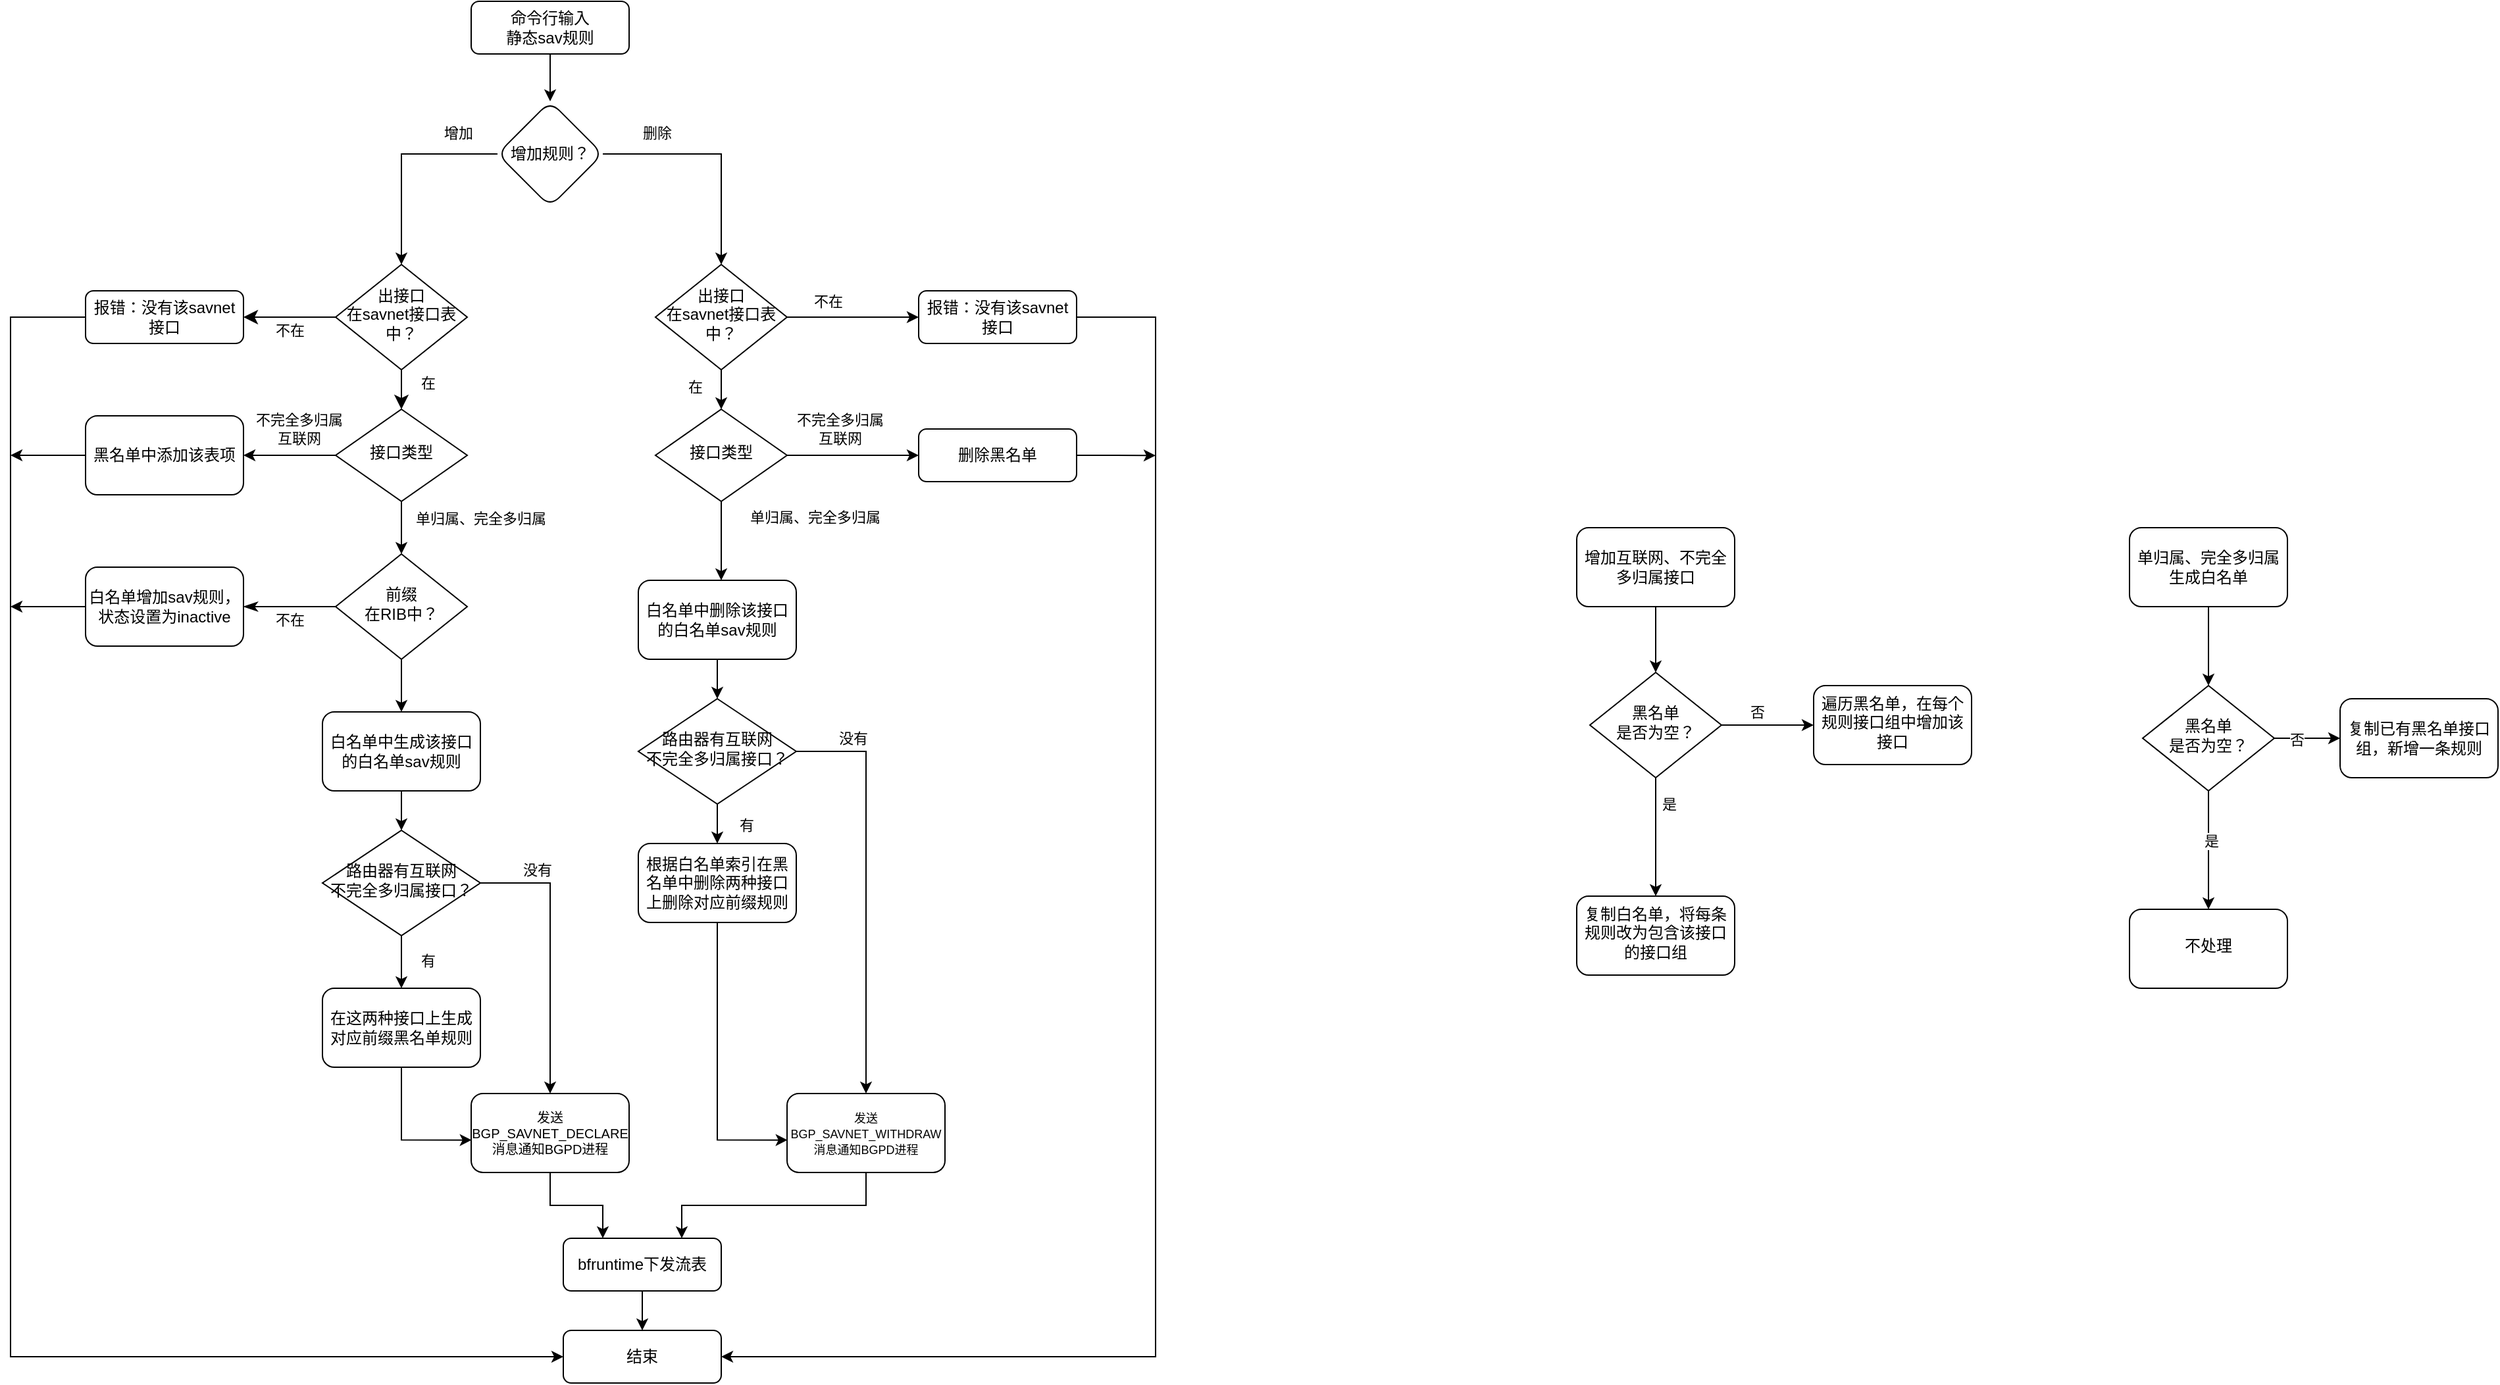 <mxfile version="23.0.0" type="github" pages="6">
  <diagram id="C5RBs43oDa-KdzZeNtuy" name="Page-1">
    <mxGraphModel dx="2012" dy="1796" grid="1" gridSize="10" guides="1" tooltips="1" connect="1" arrows="1" fold="1" page="1" pageScale="1" pageWidth="827" pageHeight="1169" math="0" shadow="0">
      <root>
        <mxCell id="WIyWlLk6GJQsqaUBKTNV-0" />
        <mxCell id="WIyWlLk6GJQsqaUBKTNV-1" parent="WIyWlLk6GJQsqaUBKTNV-0" />
        <mxCell id="sOkfHLoV4uFdZrz1ryZe-4" value="" style="edgeStyle=orthogonalEdgeStyle;rounded=0;orthogonalLoop=1;jettySize=auto;html=1;exitX=0.5;exitY=1;exitDx=0;exitDy=0;" parent="WIyWlLk6GJQsqaUBKTNV-1" source="WIyWlLk6GJQsqaUBKTNV-3" target="sOkfHLoV4uFdZrz1ryZe-3" edge="1">
          <mxGeometry relative="1" as="geometry">
            <mxPoint x="297" y="20" as="sourcePoint" />
          </mxGeometry>
        </mxCell>
        <mxCell id="WIyWlLk6GJQsqaUBKTNV-3" value="命令行输入&lt;br&gt;静态sav规则" style="rounded=1;whiteSpace=wrap;html=1;fontSize=12;glass=0;strokeWidth=1;shadow=0;" parent="WIyWlLk6GJQsqaUBKTNV-1" vertex="1">
          <mxGeometry x="210" y="-30" width="120" height="40" as="geometry" />
        </mxCell>
        <mxCell id="WIyWlLk6GJQsqaUBKTNV-4" value="在" style="rounded=0;html=1;jettySize=auto;orthogonalLoop=1;fontSize=11;endArrow=classic;endFill=1;endSize=8;strokeWidth=1;shadow=0;labelBackgroundColor=none;edgeStyle=orthogonalEdgeStyle;entryX=0.5;entryY=0;entryDx=0;entryDy=0;" parent="WIyWlLk6GJQsqaUBKTNV-1" source="WIyWlLk6GJQsqaUBKTNV-6" target="zvvp0phdEBOQ2-SjyJMt-2" edge="1">
          <mxGeometry x="0.2" y="20" relative="1" as="geometry">
            <mxPoint as="offset" />
            <mxPoint x="157" y="290" as="targetPoint" />
          </mxGeometry>
        </mxCell>
        <mxCell id="WIyWlLk6GJQsqaUBKTNV-5" value="不在" style="edgeStyle=orthogonalEdgeStyle;rounded=0;html=1;jettySize=auto;orthogonalLoop=1;fontSize=11;endArrow=classic;endFill=1;endSize=8;strokeWidth=1;shadow=0;labelBackgroundColor=none;" parent="WIyWlLk6GJQsqaUBKTNV-1" source="WIyWlLk6GJQsqaUBKTNV-6" target="WIyWlLk6GJQsqaUBKTNV-7" edge="1">
          <mxGeometry y="10" relative="1" as="geometry">
            <mxPoint as="offset" />
          </mxGeometry>
        </mxCell>
        <mxCell id="WIyWlLk6GJQsqaUBKTNV-6" value="出接口&lt;br&gt;在savnet接口表中？" style="rhombus;whiteSpace=wrap;html=1;shadow=0;fontFamily=Helvetica;fontSize=12;align=center;strokeWidth=1;spacing=6;spacingTop=-4;" parent="WIyWlLk6GJQsqaUBKTNV-1" vertex="1">
          <mxGeometry x="107" y="170" width="100" height="80" as="geometry" />
        </mxCell>
        <mxCell id="WIyWlLk6GJQsqaUBKTNV-7" value="报错：没有该savnet接口" style="rounded=1;whiteSpace=wrap;html=1;fontSize=12;glass=0;strokeWidth=1;shadow=0;" parent="WIyWlLk6GJQsqaUBKTNV-1" vertex="1">
          <mxGeometry x="-83" y="190" width="120" height="40" as="geometry" />
        </mxCell>
        <mxCell id="sOkfHLoV4uFdZrz1ryZe-5" value="增加" style="edgeStyle=orthogonalEdgeStyle;rounded=0;orthogonalLoop=1;jettySize=auto;html=1;entryX=0.5;entryY=0;entryDx=0;entryDy=0;" parent="WIyWlLk6GJQsqaUBKTNV-1" source="sOkfHLoV4uFdZrz1ryZe-3" target="WIyWlLk6GJQsqaUBKTNV-6" edge="1">
          <mxGeometry x="-0.618" y="-16" relative="1" as="geometry">
            <mxPoint as="offset" />
          </mxGeometry>
        </mxCell>
        <mxCell id="sOkfHLoV4uFdZrz1ryZe-8" value="" style="edgeStyle=orthogonalEdgeStyle;rounded=0;orthogonalLoop=1;jettySize=auto;html=1;entryX=0.5;entryY=0;entryDx=0;entryDy=0;" parent="WIyWlLk6GJQsqaUBKTNV-1" source="sOkfHLoV4uFdZrz1ryZe-3" target="sOkfHLoV4uFdZrz1ryZe-11" edge="1">
          <mxGeometry relative="1" as="geometry">
            <mxPoint x="460.029" y="170" as="targetPoint" />
          </mxGeometry>
        </mxCell>
        <mxCell id="sOkfHLoV4uFdZrz1ryZe-9" value="删除" style="edgeLabel;html=1;align=center;verticalAlign=middle;resizable=0;points=[];" parent="sOkfHLoV4uFdZrz1ryZe-8" vertex="1" connectable="0">
          <mxGeometry x="-0.04" y="1" relative="1" as="geometry">
            <mxPoint x="-43" y="-15" as="offset" />
          </mxGeometry>
        </mxCell>
        <mxCell id="sOkfHLoV4uFdZrz1ryZe-3" value="增加规则？" style="rhombus;whiteSpace=wrap;html=1;rounded=1;glass=0;strokeWidth=1;shadow=0;" parent="WIyWlLk6GJQsqaUBKTNV-1" vertex="1">
          <mxGeometry x="230" y="46" width="80" height="80" as="geometry" />
        </mxCell>
        <mxCell id="sOkfHLoV4uFdZrz1ryZe-15" value="" style="edgeStyle=orthogonalEdgeStyle;rounded=0;orthogonalLoop=1;jettySize=auto;html=1;exitX=1;exitY=0.5;exitDx=0;exitDy=0;entryX=0;entryY=0.5;entryDx=0;entryDy=0;" parent="WIyWlLk6GJQsqaUBKTNV-1" source="sOkfHLoV4uFdZrz1ryZe-11" target="UGObc9jpRHtdredPz7N7-5" edge="1">
          <mxGeometry relative="1" as="geometry">
            <mxPoint x="830" y="240" as="sourcePoint" />
            <mxPoint x="530" y="210" as="targetPoint" />
          </mxGeometry>
        </mxCell>
        <mxCell id="zvvp0phdEBOQ2-SjyJMt-5" value="不在" style="edgeLabel;html=1;align=center;verticalAlign=middle;resizable=0;points=[];" vertex="1" connectable="0" parent="sOkfHLoV4uFdZrz1ryZe-15">
          <mxGeometry x="-0.32" y="1" relative="1" as="geometry">
            <mxPoint x="-3" y="-11" as="offset" />
          </mxGeometry>
        </mxCell>
        <mxCell id="zvvp0phdEBOQ2-SjyJMt-36" style="edgeStyle=orthogonalEdgeStyle;rounded=0;orthogonalLoop=1;jettySize=auto;html=1;exitX=0.5;exitY=1;exitDx=0;exitDy=0;entryX=0.5;entryY=0;entryDx=0;entryDy=0;" edge="1" parent="WIyWlLk6GJQsqaUBKTNV-1" source="sOkfHLoV4uFdZrz1ryZe-11" target="zvvp0phdEBOQ2-SjyJMt-35">
          <mxGeometry relative="1" as="geometry" />
        </mxCell>
        <mxCell id="zvvp0phdEBOQ2-SjyJMt-37" value="在" style="edgeLabel;html=1;align=center;verticalAlign=middle;resizable=0;points=[];" vertex="1" connectable="0" parent="zvvp0phdEBOQ2-SjyJMt-36">
          <mxGeometry x="-0.148" relative="1" as="geometry">
            <mxPoint x="-20" as="offset" />
          </mxGeometry>
        </mxCell>
        <mxCell id="sOkfHLoV4uFdZrz1ryZe-11" value="出接口&lt;br&gt;在savnet接口表中？" style="rhombus;whiteSpace=wrap;html=1;shadow=0;fontFamily=Helvetica;fontSize=12;align=center;strokeWidth=1;spacing=6;spacingTop=-4;" parent="WIyWlLk6GJQsqaUBKTNV-1" vertex="1">
          <mxGeometry x="350" y="170" width="100" height="80" as="geometry" />
        </mxCell>
        <mxCell id="zvvp0phdEBOQ2-SjyJMt-7" value="" style="edgeStyle=orthogonalEdgeStyle;rounded=0;orthogonalLoop=1;jettySize=auto;html=1;entryX=1;entryY=0.5;entryDx=0;entryDy=0;" edge="1" parent="WIyWlLk6GJQsqaUBKTNV-1" source="zvvp0phdEBOQ2-SjyJMt-2" target="zvvp0phdEBOQ2-SjyJMt-21">
          <mxGeometry relative="1" as="geometry">
            <mxPoint x="257" y="320" as="targetPoint" />
          </mxGeometry>
        </mxCell>
        <mxCell id="zvvp0phdEBOQ2-SjyJMt-8" value="不完全多归属&lt;br&gt;互联网" style="edgeLabel;html=1;align=center;verticalAlign=middle;resizable=0;points=[];" vertex="1" connectable="0" parent="zvvp0phdEBOQ2-SjyJMt-7">
          <mxGeometry x="-0.2" relative="1" as="geometry">
            <mxPoint y="-20" as="offset" />
          </mxGeometry>
        </mxCell>
        <mxCell id="zvvp0phdEBOQ2-SjyJMt-10" value="" style="edgeStyle=orthogonalEdgeStyle;rounded=0;orthogonalLoop=1;jettySize=auto;html=1;" edge="1" parent="WIyWlLk6GJQsqaUBKTNV-1" source="zvvp0phdEBOQ2-SjyJMt-2" target="UGObc9jpRHtdredPz7N7-3">
          <mxGeometry relative="1" as="geometry">
            <mxPoint x="157" y="410" as="targetPoint" />
          </mxGeometry>
        </mxCell>
        <mxCell id="zvvp0phdEBOQ2-SjyJMt-11" value="单归属、完全多归属" style="edgeLabel;html=1;align=center;verticalAlign=middle;resizable=0;points=[];" vertex="1" connectable="0" parent="zvvp0phdEBOQ2-SjyJMt-10">
          <mxGeometry relative="1" as="geometry">
            <mxPoint x="60" y="-7" as="offset" />
          </mxGeometry>
        </mxCell>
        <mxCell id="zvvp0phdEBOQ2-SjyJMt-2" value="接口类型" style="rhombus;whiteSpace=wrap;html=1;shadow=0;strokeWidth=1;spacing=6;spacingTop=-4;" vertex="1" parent="WIyWlLk6GJQsqaUBKTNV-1">
          <mxGeometry x="107" y="280" width="100" height="70" as="geometry" />
        </mxCell>
        <mxCell id="zvvp0phdEBOQ2-SjyJMt-13" value="" style="edgeStyle=orthogonalEdgeStyle;rounded=0;orthogonalLoop=1;jettySize=auto;html=1;exitX=0.5;exitY=1;exitDx=0;exitDy=0;" edge="1" parent="WIyWlLk6GJQsqaUBKTNV-1" source="zvvp0phdEBOQ2-SjyJMt-23" target="zvvp0phdEBOQ2-SjyJMt-12">
          <mxGeometry relative="1" as="geometry">
            <mxPoint x="157" y="616.67" as="sourcePoint" />
          </mxGeometry>
        </mxCell>
        <mxCell id="zvvp0phdEBOQ2-SjyJMt-16" value="" style="edgeStyle=orthogonalEdgeStyle;rounded=0;orthogonalLoop=1;jettySize=auto;html=1;" edge="1" parent="WIyWlLk6GJQsqaUBKTNV-1" source="zvvp0phdEBOQ2-SjyJMt-12" target="zvvp0phdEBOQ2-SjyJMt-24">
          <mxGeometry relative="1" as="geometry">
            <mxPoint x="157" y="776.67" as="targetPoint" />
          </mxGeometry>
        </mxCell>
        <mxCell id="zvvp0phdEBOQ2-SjyJMt-17" value="有" style="edgeLabel;html=1;align=center;verticalAlign=middle;resizable=0;points=[];" vertex="1" connectable="0" parent="zvvp0phdEBOQ2-SjyJMt-16">
          <mxGeometry x="-0.047" y="-1" relative="1" as="geometry">
            <mxPoint x="21" as="offset" />
          </mxGeometry>
        </mxCell>
        <mxCell id="zvvp0phdEBOQ2-SjyJMt-19" value="" style="edgeStyle=orthogonalEdgeStyle;rounded=0;orthogonalLoop=1;jettySize=auto;html=1;entryX=0.5;entryY=0;entryDx=0;entryDy=0;exitX=1;exitY=0.5;exitDx=0;exitDy=0;" edge="1" parent="WIyWlLk6GJQsqaUBKTNV-1" source="zvvp0phdEBOQ2-SjyJMt-12" target="zvvp0phdEBOQ2-SjyJMt-25">
          <mxGeometry relative="1" as="geometry">
            <mxPoint x="196.999" y="696.671" as="sourcePoint" />
            <mxPoint x="275.89" y="872.32" as="targetPoint" />
          </mxGeometry>
        </mxCell>
        <mxCell id="zvvp0phdEBOQ2-SjyJMt-26" value="没有" style="edgeLabel;html=1;align=center;verticalAlign=middle;resizable=0;points=[];" vertex="1" connectable="0" parent="zvvp0phdEBOQ2-SjyJMt-19">
          <mxGeometry x="-0.278" y="1" relative="1" as="geometry">
            <mxPoint x="-11" y="-34" as="offset" />
          </mxGeometry>
        </mxCell>
        <mxCell id="zvvp0phdEBOQ2-SjyJMt-12" value="路由器有互联网&lt;br&gt;不完全多归属接口？" style="rhombus;whiteSpace=wrap;html=1;shadow=0;strokeWidth=1;spacing=6;spacingTop=-4;" vertex="1" parent="WIyWlLk6GJQsqaUBKTNV-1">
          <mxGeometry x="97" y="600" width="120" height="80" as="geometry" />
        </mxCell>
        <mxCell id="UGObc9jpRHtdredPz7N7-13" style="edgeStyle=orthogonalEdgeStyle;rounded=0;orthogonalLoop=1;jettySize=auto;html=1;" edge="1" parent="WIyWlLk6GJQsqaUBKTNV-1" source="zvvp0phdEBOQ2-SjyJMt-21">
          <mxGeometry relative="1" as="geometry">
            <mxPoint x="-140" y="315" as="targetPoint" />
          </mxGeometry>
        </mxCell>
        <mxCell id="zvvp0phdEBOQ2-SjyJMt-21" value="黑名单中添加该表项" style="rounded=1;whiteSpace=wrap;html=1;" vertex="1" parent="WIyWlLk6GJQsqaUBKTNV-1">
          <mxGeometry x="-83" y="285" width="120" height="60" as="geometry" />
        </mxCell>
        <mxCell id="zvvp0phdEBOQ2-SjyJMt-23" value="白名单中生成该接口的白名单sav规则" style="rounded=1;whiteSpace=wrap;html=1;" vertex="1" parent="WIyWlLk6GJQsqaUBKTNV-1">
          <mxGeometry x="97" y="510.0" width="120" height="60" as="geometry" />
        </mxCell>
        <mxCell id="zvvp0phdEBOQ2-SjyJMt-24" value="在这两种接口上生成对应前缀黑名单规则" style="rounded=1;whiteSpace=wrap;html=1;" vertex="1" parent="WIyWlLk6GJQsqaUBKTNV-1">
          <mxGeometry x="97" y="720" width="120" height="60" as="geometry" />
        </mxCell>
        <mxCell id="zvvp0phdEBOQ2-SjyJMt-30" style="edgeStyle=orthogonalEdgeStyle;rounded=0;orthogonalLoop=1;jettySize=auto;html=1;exitX=0.5;exitY=1;exitDx=0;exitDy=0;entryX=0.25;entryY=0;entryDx=0;entryDy=0;" edge="1" parent="WIyWlLk6GJQsqaUBKTNV-1" source="zvvp0phdEBOQ2-SjyJMt-25" target="zvvp0phdEBOQ2-SjyJMt-29">
          <mxGeometry relative="1" as="geometry">
            <mxPoint x="367" y="996.67" as="targetPoint" />
          </mxGeometry>
        </mxCell>
        <mxCell id="zvvp0phdEBOQ2-SjyJMt-25" value="发送BGP_SAVNET_DECLARE消息通知BGPD进程" style="rounded=1;whiteSpace=wrap;html=1;fontSize=10;" vertex="1" parent="WIyWlLk6GJQsqaUBKTNV-1">
          <mxGeometry x="210" y="800" width="120" height="60" as="geometry" />
        </mxCell>
        <mxCell id="zvvp0phdEBOQ2-SjyJMt-28" style="edgeStyle=orthogonalEdgeStyle;rounded=0;orthogonalLoop=1;jettySize=auto;html=1;exitX=0.5;exitY=1;exitDx=0;exitDy=0;entryX=0.003;entryY=0.589;entryDx=0;entryDy=0;entryPerimeter=0;" edge="1" parent="WIyWlLk6GJQsqaUBKTNV-1" source="zvvp0phdEBOQ2-SjyJMt-24" target="zvvp0phdEBOQ2-SjyJMt-25">
          <mxGeometry relative="1" as="geometry" />
        </mxCell>
        <mxCell id="UGObc9jpRHtdredPz7N7-8" style="edgeStyle=orthogonalEdgeStyle;rounded=0;orthogonalLoop=1;jettySize=auto;html=1;" edge="1" parent="WIyWlLk6GJQsqaUBKTNV-1" source="zvvp0phdEBOQ2-SjyJMt-29" target="UGObc9jpRHtdredPz7N7-7">
          <mxGeometry relative="1" as="geometry" />
        </mxCell>
        <mxCell id="zvvp0phdEBOQ2-SjyJMt-29" value="bfruntime下发流表" style="rounded=1;whiteSpace=wrap;html=1;" vertex="1" parent="WIyWlLk6GJQsqaUBKTNV-1">
          <mxGeometry x="280" y="910" width="120" height="40" as="geometry" />
        </mxCell>
        <mxCell id="zvvp0phdEBOQ2-SjyJMt-31" value="" style="edgeStyle=orthogonalEdgeStyle;rounded=0;orthogonalLoop=1;jettySize=auto;html=1;entryX=0;entryY=0.5;entryDx=0;entryDy=0;" edge="1" parent="WIyWlLk6GJQsqaUBKTNV-1" source="zvvp0phdEBOQ2-SjyJMt-35" target="zvvp0phdEBOQ2-SjyJMt-38">
          <mxGeometry relative="1" as="geometry">
            <mxPoint x="500" y="320" as="targetPoint" />
          </mxGeometry>
        </mxCell>
        <mxCell id="zvvp0phdEBOQ2-SjyJMt-32" value="不完全多归属&lt;br&gt;互联网" style="edgeLabel;html=1;align=center;verticalAlign=middle;resizable=0;points=[];" vertex="1" connectable="0" parent="zvvp0phdEBOQ2-SjyJMt-31">
          <mxGeometry x="-0.2" relative="1" as="geometry">
            <mxPoint y="-20" as="offset" />
          </mxGeometry>
        </mxCell>
        <mxCell id="zvvp0phdEBOQ2-SjyJMt-33" value="" style="edgeStyle=orthogonalEdgeStyle;rounded=0;orthogonalLoop=1;jettySize=auto;html=1;" edge="1" parent="WIyWlLk6GJQsqaUBKTNV-1" source="zvvp0phdEBOQ2-SjyJMt-35">
          <mxGeometry relative="1" as="geometry">
            <mxPoint x="400" y="410" as="targetPoint" />
          </mxGeometry>
        </mxCell>
        <mxCell id="zvvp0phdEBOQ2-SjyJMt-34" value="单归属、完全多归属" style="edgeLabel;html=1;align=center;verticalAlign=middle;resizable=0;points=[];" vertex="1" connectable="0" parent="zvvp0phdEBOQ2-SjyJMt-33">
          <mxGeometry relative="1" as="geometry">
            <mxPoint x="70" y="-18" as="offset" />
          </mxGeometry>
        </mxCell>
        <mxCell id="zvvp0phdEBOQ2-SjyJMt-35" value="接口类型" style="rhombus;whiteSpace=wrap;html=1;shadow=0;strokeWidth=1;spacing=6;spacingTop=-4;" vertex="1" parent="WIyWlLk6GJQsqaUBKTNV-1">
          <mxGeometry x="350" y="280" width="100" height="70" as="geometry" />
        </mxCell>
        <mxCell id="UGObc9jpRHtdredPz7N7-16" style="edgeStyle=orthogonalEdgeStyle;rounded=0;orthogonalLoop=1;jettySize=auto;html=1;exitX=1;exitY=0.5;exitDx=0;exitDy=0;" edge="1" parent="WIyWlLk6GJQsqaUBKTNV-1" source="zvvp0phdEBOQ2-SjyJMt-38">
          <mxGeometry relative="1" as="geometry">
            <mxPoint x="730" y="315.167" as="targetPoint" />
          </mxGeometry>
        </mxCell>
        <mxCell id="zvvp0phdEBOQ2-SjyJMt-38" value="删除黑名单" style="rounded=1;whiteSpace=wrap;html=1;" vertex="1" parent="WIyWlLk6GJQsqaUBKTNV-1">
          <mxGeometry x="550" y="295" width="120" height="40" as="geometry" />
        </mxCell>
        <mxCell id="zvvp0phdEBOQ2-SjyJMt-48" style="edgeStyle=orthogonalEdgeStyle;rounded=0;orthogonalLoop=1;jettySize=auto;html=1;entryX=0.5;entryY=0;entryDx=0;entryDy=0;" edge="1" parent="WIyWlLk6GJQsqaUBKTNV-1" source="zvvp0phdEBOQ2-SjyJMt-39" target="zvvp0phdEBOQ2-SjyJMt-44">
          <mxGeometry relative="1" as="geometry" />
        </mxCell>
        <mxCell id="zvvp0phdEBOQ2-SjyJMt-39" value="白名单中删除该接口的白名单sav规则" style="rounded=1;whiteSpace=wrap;html=1;" vertex="1" parent="WIyWlLk6GJQsqaUBKTNV-1">
          <mxGeometry x="337" y="410" width="120" height="60" as="geometry" />
        </mxCell>
        <mxCell id="zvvp0phdEBOQ2-SjyJMt-40" value="" style="edgeStyle=orthogonalEdgeStyle;rounded=0;orthogonalLoop=1;jettySize=auto;html=1;entryX=0.5;entryY=0;entryDx=0;entryDy=0;" edge="1" parent="WIyWlLk6GJQsqaUBKTNV-1" source="zvvp0phdEBOQ2-SjyJMt-44" target="zvvp0phdEBOQ2-SjyJMt-45">
          <mxGeometry relative="1" as="geometry">
            <mxPoint x="400" y="630" as="targetPoint" />
          </mxGeometry>
        </mxCell>
        <mxCell id="zvvp0phdEBOQ2-SjyJMt-41" value="有" style="edgeLabel;html=1;align=center;verticalAlign=middle;resizable=0;points=[];" vertex="1" connectable="0" parent="zvvp0phdEBOQ2-SjyJMt-40">
          <mxGeometry x="-0.047" y="-1" relative="1" as="geometry">
            <mxPoint x="21" as="offset" />
          </mxGeometry>
        </mxCell>
        <mxCell id="zvvp0phdEBOQ2-SjyJMt-42" value="" style="edgeStyle=orthogonalEdgeStyle;rounded=0;orthogonalLoop=1;jettySize=auto;html=1;entryX=0.5;entryY=0;entryDx=0;entryDy=0;exitX=1;exitY=0.5;exitDx=0;exitDy=0;" edge="1" parent="WIyWlLk6GJQsqaUBKTNV-1" target="zvvp0phdEBOQ2-SjyJMt-46" source="zvvp0phdEBOQ2-SjyJMt-44">
          <mxGeometry relative="1" as="geometry">
            <mxPoint x="439.999" y="550.001" as="sourcePoint" />
            <mxPoint x="518.89" y="725.65" as="targetPoint" />
          </mxGeometry>
        </mxCell>
        <mxCell id="zvvp0phdEBOQ2-SjyJMt-43" value="没有" style="edgeLabel;html=1;align=center;verticalAlign=middle;resizable=0;points=[];" vertex="1" connectable="0" parent="zvvp0phdEBOQ2-SjyJMt-42">
          <mxGeometry x="-0.278" y="1" relative="1" as="geometry">
            <mxPoint x="-11" y="-70" as="offset" />
          </mxGeometry>
        </mxCell>
        <mxCell id="zvvp0phdEBOQ2-SjyJMt-44" value="路由器有互联网&lt;br&gt;不完全多归属接口？" style="rhombus;whiteSpace=wrap;html=1;shadow=0;strokeWidth=1;spacing=6;spacingTop=-4;" vertex="1" parent="WIyWlLk6GJQsqaUBKTNV-1">
          <mxGeometry x="337" y="500" width="120" height="80" as="geometry" />
        </mxCell>
        <mxCell id="zvvp0phdEBOQ2-SjyJMt-45" value="根据白名单索引在黑名单中删除两种接口上删除对应前缀规则" style="rounded=1;whiteSpace=wrap;html=1;" vertex="1" parent="WIyWlLk6GJQsqaUBKTNV-1">
          <mxGeometry x="337" y="610" width="120" height="60" as="geometry" />
        </mxCell>
        <mxCell id="zvvp0phdEBOQ2-SjyJMt-49" style="edgeStyle=orthogonalEdgeStyle;rounded=0;orthogonalLoop=1;jettySize=auto;html=1;exitX=0.5;exitY=1;exitDx=0;exitDy=0;entryX=0.75;entryY=0;entryDx=0;entryDy=0;" edge="1" parent="WIyWlLk6GJQsqaUBKTNV-1" source="zvvp0phdEBOQ2-SjyJMt-46" target="zvvp0phdEBOQ2-SjyJMt-29">
          <mxGeometry relative="1" as="geometry" />
        </mxCell>
        <mxCell id="zvvp0phdEBOQ2-SjyJMt-46" value="&lt;font style=&quot;font-size: 9px;&quot;&gt;发送BGP_SAVNET_WITHDRAW消息通知BGPD进程&lt;/font&gt;" style="rounded=1;whiteSpace=wrap;html=1;fontSize=10;" vertex="1" parent="WIyWlLk6GJQsqaUBKTNV-1">
          <mxGeometry x="450" y="800" width="120" height="60" as="geometry" />
        </mxCell>
        <mxCell id="zvvp0phdEBOQ2-SjyJMt-47" style="edgeStyle=orthogonalEdgeStyle;rounded=0;orthogonalLoop=1;jettySize=auto;html=1;exitX=0.5;exitY=1;exitDx=0;exitDy=0;entryX=0.003;entryY=0.589;entryDx=0;entryDy=0;entryPerimeter=0;" edge="1" parent="WIyWlLk6GJQsqaUBKTNV-1" source="zvvp0phdEBOQ2-SjyJMt-45" target="zvvp0phdEBOQ2-SjyJMt-46">
          <mxGeometry relative="1" as="geometry" />
        </mxCell>
        <mxCell id="UGObc9jpRHtdredPz7N7-1" value="不在" style="edgeStyle=orthogonalEdgeStyle;rounded=0;html=1;jettySize=auto;orthogonalLoop=1;fontSize=11;endArrow=classicThin;endFill=1;endSize=8;strokeWidth=1;shadow=0;labelBackgroundColor=none;" edge="1" parent="WIyWlLk6GJQsqaUBKTNV-1" source="UGObc9jpRHtdredPz7N7-3" target="UGObc9jpRHtdredPz7N7-4">
          <mxGeometry y="10" relative="1" as="geometry">
            <mxPoint as="offset" />
          </mxGeometry>
        </mxCell>
        <mxCell id="UGObc9jpRHtdredPz7N7-6" style="edgeStyle=orthogonalEdgeStyle;rounded=0;orthogonalLoop=1;jettySize=auto;html=1;exitX=0.5;exitY=1;exitDx=0;exitDy=0;" edge="1" parent="WIyWlLk6GJQsqaUBKTNV-1" source="UGObc9jpRHtdredPz7N7-3" target="zvvp0phdEBOQ2-SjyJMt-23">
          <mxGeometry relative="1" as="geometry" />
        </mxCell>
        <mxCell id="UGObc9jpRHtdredPz7N7-3" value="前缀&lt;br&gt;在RIB中？" style="rhombus;whiteSpace=wrap;html=1;shadow=0;fontFamily=Helvetica;fontSize=12;align=center;strokeWidth=1;spacing=6;spacingTop=-4;" vertex="1" parent="WIyWlLk6GJQsqaUBKTNV-1">
          <mxGeometry x="107" y="390" width="100" height="80" as="geometry" />
        </mxCell>
        <mxCell id="UGObc9jpRHtdredPz7N7-14" style="edgeStyle=orthogonalEdgeStyle;rounded=0;orthogonalLoop=1;jettySize=auto;html=1;" edge="1" parent="WIyWlLk6GJQsqaUBKTNV-1" source="UGObc9jpRHtdredPz7N7-4">
          <mxGeometry relative="1" as="geometry">
            <mxPoint x="-140" y="430" as="targetPoint" />
          </mxGeometry>
        </mxCell>
        <mxCell id="UGObc9jpRHtdredPz7N7-4" value="白名单增加sav规则，状态设置为inactive" style="rounded=1;whiteSpace=wrap;html=1;fontSize=12;glass=0;strokeWidth=1;shadow=0;" vertex="1" parent="WIyWlLk6GJQsqaUBKTNV-1">
          <mxGeometry x="-83" y="400" width="120" height="60" as="geometry" />
        </mxCell>
        <mxCell id="UGObc9jpRHtdredPz7N7-15" style="edgeStyle=orthogonalEdgeStyle;rounded=0;orthogonalLoop=1;jettySize=auto;html=1;entryX=1;entryY=0.5;entryDx=0;entryDy=0;" edge="1" parent="WIyWlLk6GJQsqaUBKTNV-1" source="UGObc9jpRHtdredPz7N7-5" target="UGObc9jpRHtdredPz7N7-7">
          <mxGeometry relative="1" as="geometry">
            <Array as="points">
              <mxPoint x="730" y="210" />
              <mxPoint x="730" y="1000" />
            </Array>
          </mxGeometry>
        </mxCell>
        <mxCell id="UGObc9jpRHtdredPz7N7-5" value="报错：没有该savnet接口" style="rounded=1;whiteSpace=wrap;html=1;fontSize=12;glass=0;strokeWidth=1;shadow=0;" vertex="1" parent="WIyWlLk6GJQsqaUBKTNV-1">
          <mxGeometry x="550" y="190" width="120" height="40" as="geometry" />
        </mxCell>
        <mxCell id="UGObc9jpRHtdredPz7N7-7" value="结束" style="rounded=1;whiteSpace=wrap;html=1;" vertex="1" parent="WIyWlLk6GJQsqaUBKTNV-1">
          <mxGeometry x="280" y="980" width="120" height="40" as="geometry" />
        </mxCell>
        <mxCell id="UGObc9jpRHtdredPz7N7-9" style="edgeStyle=orthogonalEdgeStyle;rounded=0;orthogonalLoop=1;jettySize=auto;html=1;exitX=0;exitY=0.5;exitDx=0;exitDy=0;entryX=0;entryY=0.5;entryDx=0;entryDy=0;" edge="1" parent="WIyWlLk6GJQsqaUBKTNV-1" source="WIyWlLk6GJQsqaUBKTNV-7" target="UGObc9jpRHtdredPz7N7-7">
          <mxGeometry relative="1" as="geometry">
            <mxPoint x="330" y="1000" as="targetPoint" />
            <Array as="points">
              <mxPoint x="-140" y="210" />
              <mxPoint x="-140" y="1000" />
            </Array>
          </mxGeometry>
        </mxCell>
        <mxCell id="GYhwTuor2z040VhRRy2U-3" value="" style="edgeStyle=orthogonalEdgeStyle;rounded=0;orthogonalLoop=1;jettySize=auto;html=1;" edge="1" parent="WIyWlLk6GJQsqaUBKTNV-1" source="GYhwTuor2z040VhRRy2U-0" target="GYhwTuor2z040VhRRy2U-2">
          <mxGeometry relative="1" as="geometry" />
        </mxCell>
        <mxCell id="GYhwTuor2z040VhRRy2U-0" value="增加互联网、不完全多归属接口" style="rounded=1;whiteSpace=wrap;html=1;" vertex="1" parent="WIyWlLk6GJQsqaUBKTNV-1">
          <mxGeometry x="1050" y="370" width="120" height="60" as="geometry" />
        </mxCell>
        <mxCell id="GYhwTuor2z040VhRRy2U-5" value="" style="edgeStyle=orthogonalEdgeStyle;rounded=0;orthogonalLoop=1;jettySize=auto;html=1;" edge="1" parent="WIyWlLk6GJQsqaUBKTNV-1" source="GYhwTuor2z040VhRRy2U-2" target="GYhwTuor2z040VhRRy2U-4">
          <mxGeometry relative="1" as="geometry" />
        </mxCell>
        <mxCell id="GYhwTuor2z040VhRRy2U-6" value="否" style="edgeLabel;html=1;align=center;verticalAlign=middle;resizable=0;points=[];" vertex="1" connectable="0" parent="GYhwTuor2z040VhRRy2U-5">
          <mxGeometry x="-0.222" relative="1" as="geometry">
            <mxPoint y="-10" as="offset" />
          </mxGeometry>
        </mxCell>
        <mxCell id="GYhwTuor2z040VhRRy2U-9" value="" style="edgeStyle=orthogonalEdgeStyle;rounded=0;orthogonalLoop=1;jettySize=auto;html=1;" edge="1" parent="WIyWlLk6GJQsqaUBKTNV-1" source="GYhwTuor2z040VhRRy2U-2" target="GYhwTuor2z040VhRRy2U-8">
          <mxGeometry relative="1" as="geometry" />
        </mxCell>
        <mxCell id="GYhwTuor2z040VhRRy2U-10" value="是" style="edgeLabel;html=1;align=center;verticalAlign=middle;resizable=0;points=[];" vertex="1" connectable="0" parent="GYhwTuor2z040VhRRy2U-9">
          <mxGeometry x="-0.369" y="1" relative="1" as="geometry">
            <mxPoint x="9" y="-9" as="offset" />
          </mxGeometry>
        </mxCell>
        <mxCell id="GYhwTuor2z040VhRRy2U-2" value="黑名单&lt;br&gt;是否为空？" style="rhombus;whiteSpace=wrap;html=1;shadow=0;fontFamily=Helvetica;fontSize=12;align=center;strokeWidth=1;spacing=6;spacingTop=-4;" vertex="1" parent="WIyWlLk6GJQsqaUBKTNV-1">
          <mxGeometry x="1060" y="480" width="100" height="80" as="geometry" />
        </mxCell>
        <mxCell id="GYhwTuor2z040VhRRy2U-4" value="遍历黑名单，在每个规则接口组中增加该接口" style="rounded=1;whiteSpace=wrap;html=1;shadow=0;strokeWidth=1;spacing=6;spacingTop=-4;" vertex="1" parent="WIyWlLk6GJQsqaUBKTNV-1">
          <mxGeometry x="1230" y="490" width="120" height="60" as="geometry" />
        </mxCell>
        <mxCell id="GYhwTuor2z040VhRRy2U-14" value="" style="edgeStyle=orthogonalEdgeStyle;rounded=0;orthogonalLoop=1;jettySize=auto;html=1;" edge="1" parent="WIyWlLk6GJQsqaUBKTNV-1" source="GYhwTuor2z040VhRRy2U-7" target="GYhwTuor2z040VhRRy2U-13">
          <mxGeometry relative="1" as="geometry" />
        </mxCell>
        <mxCell id="GYhwTuor2z040VhRRy2U-7" value="单归属、完全多归属生成白名单" style="rounded=1;whiteSpace=wrap;html=1;" vertex="1" parent="WIyWlLk6GJQsqaUBKTNV-1">
          <mxGeometry x="1470" y="370" width="120" height="60" as="geometry" />
        </mxCell>
        <mxCell id="GYhwTuor2z040VhRRy2U-8" value="复制白名单，将每条规则改为包含该接口的接口组" style="rounded=1;whiteSpace=wrap;html=1;shadow=0;strokeWidth=1;spacing=6;spacingTop=-4;" vertex="1" parent="WIyWlLk6GJQsqaUBKTNV-1">
          <mxGeometry x="1050" y="650" width="120" height="60" as="geometry" />
        </mxCell>
        <mxCell id="GYhwTuor2z040VhRRy2U-11" value="复制已有黑名单接口组，新增一条规则" style="rounded=1;whiteSpace=wrap;html=1;" vertex="1" parent="WIyWlLk6GJQsqaUBKTNV-1">
          <mxGeometry x="1630" y="500" width="120" height="60" as="geometry" />
        </mxCell>
        <mxCell id="GYhwTuor2z040VhRRy2U-15" value="" style="edgeStyle=orthogonalEdgeStyle;rounded=0;orthogonalLoop=1;jettySize=auto;html=1;" edge="1" parent="WIyWlLk6GJQsqaUBKTNV-1" source="GYhwTuor2z040VhRRy2U-13" target="GYhwTuor2z040VhRRy2U-11">
          <mxGeometry relative="1" as="geometry" />
        </mxCell>
        <mxCell id="GYhwTuor2z040VhRRy2U-16" value="否" style="edgeLabel;html=1;align=center;verticalAlign=middle;resizable=0;points=[];" vertex="1" connectable="0" parent="GYhwTuor2z040VhRRy2U-15">
          <mxGeometry x="-0.345" y="-1" relative="1" as="geometry">
            <mxPoint as="offset" />
          </mxGeometry>
        </mxCell>
        <mxCell id="GYhwTuor2z040VhRRy2U-18" value="" style="edgeStyle=orthogonalEdgeStyle;rounded=0;orthogonalLoop=1;jettySize=auto;html=1;" edge="1" parent="WIyWlLk6GJQsqaUBKTNV-1" source="GYhwTuor2z040VhRRy2U-13" target="GYhwTuor2z040VhRRy2U-17">
          <mxGeometry relative="1" as="geometry" />
        </mxCell>
        <mxCell id="GYhwTuor2z040VhRRy2U-19" value="是" style="edgeLabel;html=1;align=center;verticalAlign=middle;resizable=0;points=[];" vertex="1" connectable="0" parent="GYhwTuor2z040VhRRy2U-18">
          <mxGeometry x="-0.16" y="2" relative="1" as="geometry">
            <mxPoint as="offset" />
          </mxGeometry>
        </mxCell>
        <mxCell id="GYhwTuor2z040VhRRy2U-13" value="黑名单&lt;br&gt;是否为空？" style="rhombus;whiteSpace=wrap;html=1;shadow=0;fontFamily=Helvetica;fontSize=12;align=center;strokeWidth=1;spacing=6;spacingTop=-4;" vertex="1" parent="WIyWlLk6GJQsqaUBKTNV-1">
          <mxGeometry x="1480" y="490" width="100" height="80" as="geometry" />
        </mxCell>
        <mxCell id="GYhwTuor2z040VhRRy2U-17" value="不处理" style="rounded=1;whiteSpace=wrap;html=1;shadow=0;strokeWidth=1;spacing=6;spacingTop=-4;" vertex="1" parent="WIyWlLk6GJQsqaUBKTNV-1">
          <mxGeometry x="1470" y="660" width="120" height="60" as="geometry" />
        </mxCell>
      </root>
    </mxGraphModel>
  </diagram>
  <diagram id="G7KJD26BnXTB1K1rw4Ki" name="第 2 页">
    <mxGraphModel dx="1185" dy="1796" grid="1" gridSize="10" guides="1" tooltips="1" connect="1" arrows="1" fold="1" page="1" pageScale="1" pageWidth="827" pageHeight="1169" math="0" shadow="0">
      <root>
        <mxCell id="0" />
        <mxCell id="1" parent="0" />
        <mxCell id="PPj-uqhimi7uNAB7kXMs-2" value="" style="edgeStyle=orthogonalEdgeStyle;rounded=0;orthogonalLoop=1;jettySize=auto;html=1;" edge="1" parent="1" source="23TfupfvgyzuIX6kTMrO-2" target="PPj-uqhimi7uNAB7kXMs-1">
          <mxGeometry relative="1" as="geometry" />
        </mxCell>
        <mxCell id="23TfupfvgyzuIX6kTMrO-2" value="接收到EntryMsg" style="rounded=1;whiteSpace=wrap;html=1;fontSize=12;glass=0;strokeWidth=1;shadow=0;" vertex="1" parent="1">
          <mxGeometry x="160" y="-100" width="120" height="40" as="geometry" />
        </mxCell>
        <mxCell id="23TfupfvgyzuIX6kTMrO-3" value="在" style="rounded=0;html=1;jettySize=auto;orthogonalLoop=1;endArrow=classic;endFill=1;strokeWidth=1;shadow=0;edgeStyle=orthogonalEdgeStyle;" edge="1" parent="1" source="23TfupfvgyzuIX6kTMrO-5" target="23TfupfvgyzuIX6kTMrO-10">
          <mxGeometry y="20" relative="1" as="geometry">
            <mxPoint as="offset" />
          </mxGeometry>
        </mxCell>
        <mxCell id="23TfupfvgyzuIX6kTMrO-59" value="" style="edgeStyle=orthogonalEdgeStyle;rounded=0;orthogonalLoop=1;jettySize=auto;html=1;" edge="1" parent="1" source="23TfupfvgyzuIX6kTMrO-5" target="23TfupfvgyzuIX6kTMrO-56">
          <mxGeometry relative="1" as="geometry" />
        </mxCell>
        <mxCell id="23TfupfvgyzuIX6kTMrO-60" value="不在" style="edgeLabel;html=1;align=center;verticalAlign=middle;resizable=0;points=[];" vertex="1" connectable="0" parent="23TfupfvgyzuIX6kTMrO-59">
          <mxGeometry x="-0.321" y="-1" relative="1" as="geometry">
            <mxPoint y="-21" as="offset" />
          </mxGeometry>
        </mxCell>
        <mxCell id="23TfupfvgyzuIX6kTMrO-5" value="出接口&lt;br&gt;在savnet接口表中？" style="rhombus;whiteSpace=wrap;html=1;shadow=0;fontFamily=Helvetica;fontSize=12;align=center;strokeWidth=1;spacing=6;spacingTop=-4;" vertex="1" parent="1">
          <mxGeometry x="30" y="128" width="100" height="80" as="geometry" />
        </mxCell>
        <mxCell id="23TfupfvgyzuIX6kTMrO-6" value="报错：没有该savnet接口" style="rounded=1;whiteSpace=wrap;html=1;fontSize=12;glass=0;strokeWidth=1;shadow=0;" vertex="1" parent="1">
          <mxGeometry x="490" y="148" width="120" height="40" as="geometry" />
        </mxCell>
        <mxCell id="23TfupfvgyzuIX6kTMrO-7" value="不在" style="edgeStyle=orthogonalEdgeStyle;rounded=0;html=1;jettySize=auto;orthogonalLoop=1;fontSize=11;endArrow=classic;endFill=1;endSize=8;strokeWidth=1;shadow=0;labelBackgroundColor=none;" edge="1" parent="1" source="23TfupfvgyzuIX6kTMrO-10" target="23TfupfvgyzuIX6kTMrO-11">
          <mxGeometry y="10" relative="1" as="geometry">
            <mxPoint as="offset" />
          </mxGeometry>
        </mxCell>
        <mxCell id="23TfupfvgyzuIX6kTMrO-8" value="" style="edgeStyle=orthogonalEdgeStyle;rounded=0;orthogonalLoop=1;jettySize=auto;html=1;" edge="1" parent="1" source="23TfupfvgyzuIX6kTMrO-10" target="23TfupfvgyzuIX6kTMrO-25">
          <mxGeometry relative="1" as="geometry" />
        </mxCell>
        <mxCell id="23TfupfvgyzuIX6kTMrO-9" value="在" style="edgeLabel;html=1;align=center;verticalAlign=middle;resizable=0;points=[];" vertex="1" connectable="0" parent="23TfupfvgyzuIX6kTMrO-8">
          <mxGeometry x="-0.192" y="3" relative="1" as="geometry">
            <mxPoint x="7" as="offset" />
          </mxGeometry>
        </mxCell>
        <mxCell id="23TfupfvgyzuIX6kTMrO-10" value="前缀&lt;br&gt;在RIB中？" style="rhombus;whiteSpace=wrap;html=1;shadow=0;fontFamily=Helvetica;fontSize=12;align=center;strokeWidth=1;spacing=6;spacingTop=-4;" vertex="1" parent="1">
          <mxGeometry x="30" y="248" width="100" height="80" as="geometry" />
        </mxCell>
        <mxCell id="23TfupfvgyzuIX6kTMrO-11" value="在savnet表中增加sav规则，状态设置为inactive" style="rounded=1;whiteSpace=wrap;html=1;fontSize=12;glass=0;strokeWidth=1;shadow=0;" vertex="1" parent="1">
          <mxGeometry x="170" y="263" width="120" height="50" as="geometry" />
        </mxCell>
        <mxCell id="23TfupfvgyzuIX6kTMrO-12" value="增加" style="edgeStyle=orthogonalEdgeStyle;rounded=0;orthogonalLoop=1;jettySize=auto;html=1;entryX=0.5;entryY=0;entryDx=0;entryDy=0;" edge="1" parent="1" source="23TfupfvgyzuIX6kTMrO-15" target="23TfupfvgyzuIX6kTMrO-5">
          <mxGeometry x="-0.556" y="-10" relative="1" as="geometry">
            <mxPoint as="offset" />
          </mxGeometry>
        </mxCell>
        <mxCell id="23TfupfvgyzuIX6kTMrO-13" value="" style="edgeStyle=orthogonalEdgeStyle;rounded=0;orthogonalLoop=1;jettySize=auto;html=1;entryX=0.5;entryY=0;entryDx=0;entryDy=0;" edge="1" parent="1" source="23TfupfvgyzuIX6kTMrO-15" target="23TfupfvgyzuIX6kTMrO-20">
          <mxGeometry relative="1" as="geometry">
            <mxPoint x="460.029" y="170" as="targetPoint" />
          </mxGeometry>
        </mxCell>
        <mxCell id="23TfupfvgyzuIX6kTMrO-14" value="删除" style="edgeLabel;html=1;align=center;verticalAlign=middle;resizable=0;points=[];" vertex="1" connectable="0" parent="23TfupfvgyzuIX6kTMrO-13">
          <mxGeometry x="-0.04" y="1" relative="1" as="geometry">
            <mxPoint x="-66" y="-9" as="offset" />
          </mxGeometry>
        </mxCell>
        <mxCell id="23TfupfvgyzuIX6kTMrO-15" value="增加规则？" style="rhombus;whiteSpace=wrap;html=1;rounded=1;glass=0;strokeWidth=1;shadow=0;" vertex="1" parent="1">
          <mxGeometry x="180" y="50" width="80" height="80" as="geometry" />
        </mxCell>
        <mxCell id="23TfupfvgyzuIX6kTMrO-16" value="" style="edgeStyle=orthogonalEdgeStyle;rounded=0;orthogonalLoop=1;jettySize=auto;html=1;" edge="1" parent="1" source="23TfupfvgyzuIX6kTMrO-20" target="23TfupfvgyzuIX6kTMrO-6">
          <mxGeometry relative="1" as="geometry" />
        </mxCell>
        <mxCell id="23TfupfvgyzuIX6kTMrO-17" value="不在" style="edgeLabel;html=1;align=center;verticalAlign=middle;resizable=0;points=[];" vertex="1" connectable="0" parent="23TfupfvgyzuIX6kTMrO-16">
          <mxGeometry x="-0.32" y="1" relative="1" as="geometry">
            <mxPoint x="-3" y="-11" as="offset" />
          </mxGeometry>
        </mxCell>
        <mxCell id="23TfupfvgyzuIX6kTMrO-18" style="edgeStyle=orthogonalEdgeStyle;rounded=0;orthogonalLoop=1;jettySize=auto;html=1;exitX=0.5;exitY=1;exitDx=0;exitDy=0;entryX=0.5;entryY=0;entryDx=0;entryDy=0;" edge="1" parent="1" source="23TfupfvgyzuIX6kTMrO-20" target="23TfupfvgyzuIX6kTMrO-43">
          <mxGeometry relative="1" as="geometry" />
        </mxCell>
        <mxCell id="23TfupfvgyzuIX6kTMrO-19" value="在" style="edgeLabel;html=1;align=center;verticalAlign=middle;resizable=0;points=[];" vertex="1" connectable="0" parent="23TfupfvgyzuIX6kTMrO-18">
          <mxGeometry x="-0.148" relative="1" as="geometry">
            <mxPoint x="-20" as="offset" />
          </mxGeometry>
        </mxCell>
        <mxCell id="23TfupfvgyzuIX6kTMrO-20" value="出接口&lt;br&gt;在savnet接口表中？" style="rhombus;whiteSpace=wrap;html=1;shadow=0;fontFamily=Helvetica;fontSize=12;align=center;strokeWidth=1;spacing=6;spacingTop=-4;" vertex="1" parent="1">
          <mxGeometry x="350" y="128" width="100" height="80" as="geometry" />
        </mxCell>
        <mxCell id="23TfupfvgyzuIX6kTMrO-21" value="" style="edgeStyle=orthogonalEdgeStyle;rounded=0;orthogonalLoop=1;jettySize=auto;html=1;" edge="1" parent="1" source="23TfupfvgyzuIX6kTMrO-25">
          <mxGeometry relative="1" as="geometry">
            <mxPoint x="180" y="408" as="targetPoint" />
          </mxGeometry>
        </mxCell>
        <mxCell id="23TfupfvgyzuIX6kTMrO-22" value="不完全多归属&lt;br&gt;互联网" style="edgeLabel;html=1;align=center;verticalAlign=middle;resizable=0;points=[];" vertex="1" connectable="0" parent="23TfupfvgyzuIX6kTMrO-21">
          <mxGeometry x="-0.2" relative="1" as="geometry">
            <mxPoint y="-20" as="offset" />
          </mxGeometry>
        </mxCell>
        <mxCell id="23TfupfvgyzuIX6kTMrO-23" value="" style="edgeStyle=orthogonalEdgeStyle;rounded=0;orthogonalLoop=1;jettySize=auto;html=1;" edge="1" parent="1" target="23TfupfvgyzuIX6kTMrO-33">
          <mxGeometry relative="1" as="geometry">
            <mxPoint x="80" y="610" as="targetPoint" />
            <mxPoint x="80" y="592" as="sourcePoint" />
          </mxGeometry>
        </mxCell>
        <mxCell id="23TfupfvgyzuIX6kTMrO-24" value="单归属、完全多归属" style="edgeLabel;html=1;align=center;verticalAlign=middle;resizable=0;points=[];" vertex="1" connectable="0" parent="23TfupfvgyzuIX6kTMrO-23">
          <mxGeometry x="-0.071" relative="1" as="geometry">
            <mxPoint x="60" y="-143" as="offset" />
          </mxGeometry>
        </mxCell>
        <mxCell id="PPj-uqhimi7uNAB7kXMs-5" style="edgeStyle=orthogonalEdgeStyle;rounded=0;orthogonalLoop=1;jettySize=auto;html=1;exitX=0.5;exitY=1;exitDx=0;exitDy=0;entryX=0.5;entryY=0;entryDx=0;entryDy=0;" edge="1" parent="1" source="23TfupfvgyzuIX6kTMrO-25" target="PPj-uqhimi7uNAB7kXMs-4">
          <mxGeometry relative="1" as="geometry" />
        </mxCell>
        <mxCell id="23TfupfvgyzuIX6kTMrO-25" value="接口类型" style="rhombus;whiteSpace=wrap;html=1;shadow=0;strokeWidth=1;spacing=6;spacingTop=-4;" vertex="1" parent="1">
          <mxGeometry x="40" y="368" width="80" height="80" as="geometry" />
        </mxCell>
        <mxCell id="23TfupfvgyzuIX6kTMrO-26" value="" style="edgeStyle=orthogonalEdgeStyle;rounded=0;orthogonalLoop=1;jettySize=auto;html=1;" edge="1" parent="1" target="23TfupfvgyzuIX6kTMrO-31" source="23TfupfvgyzuIX6kTMrO-33">
          <mxGeometry relative="1" as="geometry">
            <mxPoint x="80" y="670" as="sourcePoint" />
          </mxGeometry>
        </mxCell>
        <mxCell id="23TfupfvgyzuIX6kTMrO-27" value="" style="edgeStyle=orthogonalEdgeStyle;rounded=0;orthogonalLoop=1;jettySize=auto;html=1;" edge="1" parent="1" source="23TfupfvgyzuIX6kTMrO-31">
          <mxGeometry relative="1" as="geometry">
            <mxPoint x="80" y="830" as="targetPoint" />
          </mxGeometry>
        </mxCell>
        <mxCell id="23TfupfvgyzuIX6kTMrO-28" value="有" style="edgeLabel;html=1;align=center;verticalAlign=middle;resizable=0;points=[];" vertex="1" connectable="0" parent="23TfupfvgyzuIX6kTMrO-27">
          <mxGeometry x="-0.047" y="-1" relative="1" as="geometry">
            <mxPoint x="21" as="offset" />
          </mxGeometry>
        </mxCell>
        <mxCell id="23TfupfvgyzuIX6kTMrO-29" value="" style="edgeStyle=orthogonalEdgeStyle;rounded=0;orthogonalLoop=1;jettySize=auto;html=1;entryX=0.5;entryY=0;entryDx=0;entryDy=0;exitX=1;exitY=0.5;exitDx=0;exitDy=0;" edge="1" parent="1" target="23TfupfvgyzuIX6kTMrO-36" source="23TfupfvgyzuIX6kTMrO-31">
          <mxGeometry relative="1" as="geometry">
            <mxPoint x="119.999" y="750.001" as="sourcePoint" />
            <mxPoint x="198.89" y="925.65" as="targetPoint" />
          </mxGeometry>
        </mxCell>
        <mxCell id="23TfupfvgyzuIX6kTMrO-30" value="没有" style="edgeLabel;html=1;align=center;verticalAlign=middle;resizable=0;points=[];" vertex="1" connectable="0" parent="23TfupfvgyzuIX6kTMrO-29">
          <mxGeometry x="-0.278" y="1" relative="1" as="geometry">
            <mxPoint as="offset" />
          </mxGeometry>
        </mxCell>
        <mxCell id="23TfupfvgyzuIX6kTMrO-31" value="路由器是否有互联网、不完全多归属接口？" style="rhombus;whiteSpace=wrap;html=1;shadow=0;strokeWidth=1;spacing=6;spacingTop=-4;" vertex="1" parent="1">
          <mxGeometry x="40" y="690" width="80" height="80" as="geometry" />
        </mxCell>
        <mxCell id="23TfupfvgyzuIX6kTMrO-32" value="报错？不应该有这样的SPA，不处理这个事件" style="rounded=1;whiteSpace=wrap;html=1;fillColor=#E0FF14;" vertex="1" parent="1">
          <mxGeometry x="180" y="378" width="120" height="60" as="geometry" />
        </mxCell>
        <mxCell id="23TfupfvgyzuIX6kTMrO-33" value="savnet表中生成该接口的白名单sav规则" style="rounded=1;whiteSpace=wrap;html=1;" vertex="1" parent="1">
          <mxGeometry x="20" y="610" width="120" height="60" as="geometry" />
        </mxCell>
        <mxCell id="23TfupfvgyzuIX6kTMrO-34" value="在这两种接口上生成对应前缀黑名单规则" style="rounded=1;whiteSpace=wrap;html=1;" vertex="1" parent="1">
          <mxGeometry x="20" y="830" width="120" height="60" as="geometry" />
        </mxCell>
        <mxCell id="23TfupfvgyzuIX6kTMrO-35" style="edgeStyle=orthogonalEdgeStyle;rounded=0;orthogonalLoop=1;jettySize=auto;html=1;exitX=0.5;exitY=1;exitDx=0;exitDy=0;entryX=0.25;entryY=0;entryDx=0;entryDy=0;" edge="1" parent="1" source="23TfupfvgyzuIX6kTMrO-36" target="23TfupfvgyzuIX6kTMrO-38">
          <mxGeometry relative="1" as="geometry" />
        </mxCell>
        <mxCell id="23TfupfvgyzuIX6kTMrO-36" value="发送ZEBRA_BGP_SAVNET_DECLARE消息通知BGPD进程" style="rounded=1;whiteSpace=wrap;html=1;" vertex="1" parent="1">
          <mxGeometry x="140" y="930" width="120" height="60" as="geometry" />
        </mxCell>
        <mxCell id="23TfupfvgyzuIX6kTMrO-37" style="edgeStyle=orthogonalEdgeStyle;rounded=0;orthogonalLoop=1;jettySize=auto;html=1;exitX=0.5;exitY=1;exitDx=0;exitDy=0;entryX=0.003;entryY=0.589;entryDx=0;entryDy=0;entryPerimeter=0;" edge="1" parent="1" source="23TfupfvgyzuIX6kTMrO-34" target="23TfupfvgyzuIX6kTMrO-36">
          <mxGeometry relative="1" as="geometry" />
        </mxCell>
        <mxCell id="23TfupfvgyzuIX6kTMrO-38" value="bfruntime下发流表" style="rounded=1;whiteSpace=wrap;html=1;" vertex="1" parent="1">
          <mxGeometry x="260" y="1050" width="120" height="60" as="geometry" />
        </mxCell>
        <mxCell id="23TfupfvgyzuIX6kTMrO-39" value="" style="edgeStyle=orthogonalEdgeStyle;rounded=0;orthogonalLoop=1;jettySize=auto;html=1;" edge="1" parent="1" source="23TfupfvgyzuIX6kTMrO-43">
          <mxGeometry relative="1" as="geometry">
            <mxPoint x="500" y="408" as="targetPoint" />
          </mxGeometry>
        </mxCell>
        <mxCell id="23TfupfvgyzuIX6kTMrO-40" value="不完全多归属&lt;br&gt;互联网" style="edgeLabel;html=1;align=center;verticalAlign=middle;resizable=0;points=[];" vertex="1" connectable="0" parent="23TfupfvgyzuIX6kTMrO-39">
          <mxGeometry x="-0.2" relative="1" as="geometry">
            <mxPoint y="-20" as="offset" />
          </mxGeometry>
        </mxCell>
        <mxCell id="23TfupfvgyzuIX6kTMrO-41" value="" style="edgeStyle=orthogonalEdgeStyle;rounded=0;orthogonalLoop=1;jettySize=auto;html=1;" edge="1" parent="1" source="23TfupfvgyzuIX6kTMrO-43">
          <mxGeometry relative="1" as="geometry">
            <mxPoint x="400" y="498" as="targetPoint" />
          </mxGeometry>
        </mxCell>
        <mxCell id="23TfupfvgyzuIX6kTMrO-42" value="单归属、完全多归属" style="edgeLabel;html=1;align=center;verticalAlign=middle;resizable=0;points=[];" vertex="1" connectable="0" parent="23TfupfvgyzuIX6kTMrO-41">
          <mxGeometry x="-0.071" relative="1" as="geometry">
            <mxPoint x="60" y="-1" as="offset" />
          </mxGeometry>
        </mxCell>
        <mxCell id="23TfupfvgyzuIX6kTMrO-43" value="接口类型" style="rhombus;whiteSpace=wrap;html=1;shadow=0;strokeWidth=1;spacing=6;spacingTop=-4;" vertex="1" parent="1">
          <mxGeometry x="360" y="368" width="80" height="80" as="geometry" />
        </mxCell>
        <mxCell id="23TfupfvgyzuIX6kTMrO-44" value="删除黑名单？不处理？" style="rounded=1;whiteSpace=wrap;html=1;" vertex="1" parent="1">
          <mxGeometry x="500" y="378" width="120" height="60" as="geometry" />
        </mxCell>
        <mxCell id="23TfupfvgyzuIX6kTMrO-45" style="edgeStyle=orthogonalEdgeStyle;rounded=0;orthogonalLoop=1;jettySize=auto;html=1;entryX=0.5;entryY=0;entryDx=0;entryDy=0;" edge="1" parent="1" source="23TfupfvgyzuIX6kTMrO-46" target="23TfupfvgyzuIX6kTMrO-51">
          <mxGeometry relative="1" as="geometry" />
        </mxCell>
        <mxCell id="23TfupfvgyzuIX6kTMrO-46" value="savnet表中删除该接口的白名单sav规则" style="rounded=1;whiteSpace=wrap;html=1;" vertex="1" parent="1">
          <mxGeometry x="340" y="610" width="120" height="60" as="geometry" />
        </mxCell>
        <mxCell id="23TfupfvgyzuIX6kTMrO-47" value="" style="edgeStyle=orthogonalEdgeStyle;rounded=0;orthogonalLoop=1;jettySize=auto;html=1;" edge="1" parent="1" source="23TfupfvgyzuIX6kTMrO-51">
          <mxGeometry relative="1" as="geometry">
            <mxPoint x="400" y="830" as="targetPoint" />
          </mxGeometry>
        </mxCell>
        <mxCell id="23TfupfvgyzuIX6kTMrO-48" value="有" style="edgeLabel;html=1;align=center;verticalAlign=middle;resizable=0;points=[];" vertex="1" connectable="0" parent="23TfupfvgyzuIX6kTMrO-47">
          <mxGeometry x="-0.047" y="-1" relative="1" as="geometry">
            <mxPoint x="21" as="offset" />
          </mxGeometry>
        </mxCell>
        <mxCell id="23TfupfvgyzuIX6kTMrO-49" value="" style="edgeStyle=orthogonalEdgeStyle;rounded=0;orthogonalLoop=1;jettySize=auto;html=1;entryX=0.5;entryY=0;entryDx=0;entryDy=0;" edge="1" parent="1" target="23TfupfvgyzuIX6kTMrO-54">
          <mxGeometry relative="1" as="geometry">
            <mxPoint x="439.999" y="750.001" as="sourcePoint" />
            <mxPoint x="518.89" y="925.65" as="targetPoint" />
          </mxGeometry>
        </mxCell>
        <mxCell id="23TfupfvgyzuIX6kTMrO-50" value="没有" style="edgeLabel;html=1;align=center;verticalAlign=middle;resizable=0;points=[];" vertex="1" connectable="0" parent="23TfupfvgyzuIX6kTMrO-49">
          <mxGeometry x="-0.278" y="1" relative="1" as="geometry">
            <mxPoint as="offset" />
          </mxGeometry>
        </mxCell>
        <mxCell id="23TfupfvgyzuIX6kTMrO-51" value="路由器是否有互联网、不完全多归属接口？" style="rhombus;whiteSpace=wrap;html=1;shadow=0;strokeWidth=1;spacing=6;spacingTop=-4;" vertex="1" parent="1">
          <mxGeometry x="360" y="710" width="80" height="80" as="geometry" />
        </mxCell>
        <mxCell id="23TfupfvgyzuIX6kTMrO-52" value="在这两种接口上删除对应前缀黑名单规则" style="rounded=1;whiteSpace=wrap;html=1;" vertex="1" parent="1">
          <mxGeometry x="340" y="830" width="120" height="60" as="geometry" />
        </mxCell>
        <mxCell id="23TfupfvgyzuIX6kTMrO-53" style="edgeStyle=orthogonalEdgeStyle;rounded=0;orthogonalLoop=1;jettySize=auto;html=1;exitX=0.5;exitY=1;exitDx=0;exitDy=0;entryX=0.75;entryY=0;entryDx=0;entryDy=0;" edge="1" parent="1" source="23TfupfvgyzuIX6kTMrO-54" target="23TfupfvgyzuIX6kTMrO-38">
          <mxGeometry relative="1" as="geometry" />
        </mxCell>
        <mxCell id="23TfupfvgyzuIX6kTMrO-54" value="发送ZEBRA_BGP_SAVNET_WITHDRAW消息通知BGPD进程" style="rounded=1;whiteSpace=wrap;html=1;" vertex="1" parent="1">
          <mxGeometry x="450" y="940" width="120" height="60" as="geometry" />
        </mxCell>
        <mxCell id="23TfupfvgyzuIX6kTMrO-55" style="edgeStyle=orthogonalEdgeStyle;rounded=0;orthogonalLoop=1;jettySize=auto;html=1;exitX=0.5;exitY=1;exitDx=0;exitDy=0;entryX=0.003;entryY=0.589;entryDx=0;entryDy=0;entryPerimeter=0;" edge="1" parent="1" source="23TfupfvgyzuIX6kTMrO-52" target="23TfupfvgyzuIX6kTMrO-54">
          <mxGeometry relative="1" as="geometry" />
        </mxCell>
        <mxCell id="23TfupfvgyzuIX6kTMrO-56" value="在savnet表中增加sav规则，状态设置为inactive" style="rounded=1;whiteSpace=wrap;html=1;" vertex="1" parent="1">
          <mxGeometry x="170" y="143" width="120" height="50" as="geometry" />
        </mxCell>
        <mxCell id="PPj-uqhimi7uNAB7kXMs-3" value="" style="edgeStyle=orthogonalEdgeStyle;rounded=0;orthogonalLoop=1;jettySize=auto;html=1;" edge="1" parent="1" source="PPj-uqhimi7uNAB7kXMs-1" target="23TfupfvgyzuIX6kTMrO-15">
          <mxGeometry relative="1" as="geometry" />
        </mxCell>
        <mxCell id="PPj-uqhimi7uNAB7kXMs-1" value="解析消息" style="rounded=1;whiteSpace=wrap;html=1;" vertex="1" parent="1">
          <mxGeometry x="160" y="-30" width="120" height="60" as="geometry" />
        </mxCell>
        <mxCell id="PPj-uqhimi7uNAB7kXMs-4" value="" style="rhombus;whiteSpace=wrap;html=1;" vertex="1" parent="1">
          <mxGeometry x="40" y="480" width="80" height="80" as="geometry" />
        </mxCell>
      </root>
    </mxGraphModel>
  </diagram>
  <diagram id="3VcLANlyzyY8TDHboL8R" name="第 3 页">
    <mxGraphModel dx="2555" dy="2084" grid="1" gridSize="10" guides="1" tooltips="1" connect="1" arrows="1" fold="1" page="1" pageScale="1" pageWidth="827" pageHeight="1169" math="0" shadow="0">
      <root>
        <mxCell id="0" />
        <mxCell id="1" parent="0" />
        <mxCell id="eUS8pawzNhUw9Yin3ONk-1" value="" style="edgeStyle=orthogonalEdgeStyle;rounded=0;orthogonalLoop=1;jettySize=auto;html=1;" edge="1" parent="1" source="eUS8pawzNhUw9Yin3ONk-2" target="eUS8pawzNhUw9Yin3ONk-60">
          <mxGeometry relative="1" as="geometry" />
        </mxCell>
        <mxCell id="eUS8pawzNhUw9Yin3ONk-2" value="接收到EntryMsg" style="rounded=1;whiteSpace=wrap;html=1;fontSize=12;glass=0;strokeWidth=1;shadow=0;" vertex="1" parent="1">
          <mxGeometry x="160" y="-100" width="120" height="40" as="geometry" />
        </mxCell>
        <mxCell id="eUS8pawzNhUw9Yin3ONk-13" value="增加" style="edgeStyle=orthogonalEdgeStyle;rounded=0;orthogonalLoop=1;jettySize=auto;html=1;exitX=0.042;exitY=0.487;exitDx=0;exitDy=0;exitPerimeter=0;" edge="1" parent="1" source="eUS8pawzNhUw9Yin3ONk-66" target="eUS8pawzNhUw9Yin3ONk-21">
          <mxGeometry x="-0.556" y="-10" relative="1" as="geometry">
            <mxPoint as="offset" />
            <mxPoint x="170" y="100" as="sourcePoint" />
            <mxPoint x="70" y="140" as="targetPoint" />
          </mxGeometry>
        </mxCell>
        <mxCell id="eUS8pawzNhUw9Yin3ONk-76" value="" style="edgeStyle=orthogonalEdgeStyle;rounded=0;orthogonalLoop=1;jettySize=auto;html=1;entryX=0.5;entryY=0;entryDx=0;entryDy=0;" edge="1" parent="1" source="eUS8pawzNhUw9Yin3ONk-21" target="z7nVHAJ4l-RQInmV7sRH-1">
          <mxGeometry relative="1" as="geometry">
            <mxPoint x="-18" y="180" as="targetPoint" />
          </mxGeometry>
        </mxCell>
        <mxCell id="eUS8pawzNhUw9Yin3ONk-77" value="不在" style="edgeLabel;html=1;align=center;verticalAlign=middle;resizable=0;points=[];" vertex="1" connectable="0" parent="eUS8pawzNhUw9Yin3ONk-76">
          <mxGeometry x="0.124" relative="1" as="geometry">
            <mxPoint x="47" y="-10" as="offset" />
          </mxGeometry>
        </mxCell>
        <mxCell id="eUS8pawzNhUw9Yin3ONk-79" value="" style="edgeStyle=orthogonalEdgeStyle;rounded=0;orthogonalLoop=1;jettySize=auto;html=1;" edge="1" parent="1" source="eUS8pawzNhUw9Yin3ONk-21" target="eUS8pawzNhUw9Yin3ONk-78">
          <mxGeometry relative="1" as="geometry" />
        </mxCell>
        <mxCell id="eUS8pawzNhUw9Yin3ONk-80" value="在" style="edgeLabel;html=1;align=center;verticalAlign=middle;resizable=0;points=[];" vertex="1" connectable="0" parent="eUS8pawzNhUw9Yin3ONk-79">
          <mxGeometry x="-0.219" relative="1" as="geometry">
            <mxPoint x="20" as="offset" />
          </mxGeometry>
        </mxCell>
        <mxCell id="eUS8pawzNhUw9Yin3ONk-21" value="前缀&lt;br&gt;在savnet表中？" style="rhombus;whiteSpace=wrap;html=1;shadow=0;fontFamily=Helvetica;fontSize=12;align=center;strokeWidth=1;spacing=6;spacingTop=-4;" vertex="1" parent="1">
          <mxGeometry x="52" y="140" width="100" height="80" as="geometry" />
        </mxCell>
        <mxCell id="eUS8pawzNhUw9Yin3ONk-67" value="" style="edgeStyle=orthogonalEdgeStyle;rounded=0;orthogonalLoop=1;jettySize=auto;html=1;" edge="1" parent="1" source="eUS8pawzNhUw9Yin3ONk-60" target="eUS8pawzNhUw9Yin3ONk-66">
          <mxGeometry relative="1" as="geometry" />
        </mxCell>
        <mxCell id="eUS8pawzNhUw9Yin3ONk-60" value="解析消息" style="rounded=1;whiteSpace=wrap;html=1;" vertex="1" parent="1">
          <mxGeometry x="160" y="-30" width="120" height="60" as="geometry" />
        </mxCell>
        <mxCell id="eUS8pawzNhUw9Yin3ONk-71" style="edgeStyle=orthogonalEdgeStyle;rounded=0;orthogonalLoop=1;jettySize=auto;html=1;exitX=1;exitY=0.5;exitDx=0;exitDy=0;" edge="1" parent="1" source="eUS8pawzNhUw9Yin3ONk-66" target="eUS8pawzNhUw9Yin3ONk-70">
          <mxGeometry relative="1" as="geometry" />
        </mxCell>
        <mxCell id="eUS8pawzNhUw9Yin3ONk-72" value="删除" style="edgeLabel;html=1;align=center;verticalAlign=middle;resizable=0;points=[];" vertex="1" connectable="0" parent="eUS8pawzNhUw9Yin3ONk-71">
          <mxGeometry x="-0.456" y="-2" relative="1" as="geometry">
            <mxPoint x="4" y="-12" as="offset" />
          </mxGeometry>
        </mxCell>
        <mxCell id="eUS8pawzNhUw9Yin3ONk-66" value="增加规则？" style="rhombus;whiteSpace=wrap;html=1;rounded=1;" vertex="1" parent="1">
          <mxGeometry x="160" y="50" width="120" height="80" as="geometry" />
        </mxCell>
        <mxCell id="eUS8pawzNhUw9Yin3ONk-68" value="" style="edgeStyle=orthogonalEdgeStyle;rounded=0;orthogonalLoop=1;jettySize=auto;html=1;" edge="1" parent="1" source="eUS8pawzNhUw9Yin3ONk-70" target="eUS8pawzNhUw9Yin3ONk-74">
          <mxGeometry relative="1" as="geometry">
            <mxPoint x="460" y="180" as="targetPoint" />
          </mxGeometry>
        </mxCell>
        <mxCell id="eUS8pawzNhUw9Yin3ONk-69" value="不在" style="edgeLabel;html=1;align=center;verticalAlign=middle;resizable=0;points=[];" vertex="1" connectable="0" parent="eUS8pawzNhUw9Yin3ONk-68">
          <mxGeometry x="-0.32" y="1" relative="1" as="geometry">
            <mxPoint x="-3" y="-11" as="offset" />
          </mxGeometry>
        </mxCell>
        <mxCell id="eUS8pawzNhUw9Yin3ONk-82" value="" style="edgeStyle=orthogonalEdgeStyle;rounded=0;orthogonalLoop=1;jettySize=auto;html=1;" edge="1" parent="1" source="eUS8pawzNhUw9Yin3ONk-70" target="eUS8pawzNhUw9Yin3ONk-81">
          <mxGeometry relative="1" as="geometry" />
        </mxCell>
        <mxCell id="eUS8pawzNhUw9Yin3ONk-70" value="前缀&lt;br&gt;在savnet表中？" style="rhombus;whiteSpace=wrap;html=1;shadow=0;fontFamily=Helvetica;fontSize=12;align=center;strokeWidth=1;spacing=6;spacingTop=-4;" vertex="1" parent="1">
          <mxGeometry x="270" y="150" width="100" height="80" as="geometry" />
        </mxCell>
        <mxCell id="eUS8pawzNhUw9Yin3ONk-74" value="报错：没有该sav规则" style="rounded=1;whiteSpace=wrap;html=1;fontSize=12;glass=0;strokeWidth=1;shadow=0;" vertex="1" parent="1">
          <mxGeometry x="430" y="170" width="120" height="40" as="geometry" />
        </mxCell>
        <mxCell id="eUS8pawzNhUw9Yin3ONk-85" style="edgeStyle=orthogonalEdgeStyle;rounded=0;orthogonalLoop=1;jettySize=auto;html=1;entryX=-0.004;entryY=0.581;entryDx=0;entryDy=0;entryPerimeter=0;exitX=0.5;exitY=1;exitDx=0;exitDy=0;" edge="1" parent="1" source="eUS8pawzNhUw9Yin3ONk-78" target="eUS8pawzNhUw9Yin3ONk-84">
          <mxGeometry relative="1" as="geometry" />
        </mxCell>
        <mxCell id="eUS8pawzNhUw9Yin3ONk-78" value="替换原有sav规则" style="rounded=1;whiteSpace=wrap;html=1;shadow=0;strokeWidth=1;spacing=6;spacingTop=-4;" vertex="1" parent="1">
          <mxGeometry x="42" y="260" width="120" height="40" as="geometry" />
        </mxCell>
        <mxCell id="eUS8pawzNhUw9Yin3ONk-86" style="edgeStyle=orthogonalEdgeStyle;rounded=0;orthogonalLoop=1;jettySize=auto;html=1;entryX=1;entryY=0.5;entryDx=0;entryDy=0;" edge="1" parent="1" source="eUS8pawzNhUw9Yin3ONk-81" target="eUS8pawzNhUw9Yin3ONk-84">
          <mxGeometry relative="1" as="geometry">
            <mxPoint x="281" y="320" as="targetPoint" />
          </mxGeometry>
        </mxCell>
        <mxCell id="eUS8pawzNhUw9Yin3ONk-81" value="删除原有sav规则" style="rounded=1;whiteSpace=wrap;html=1;shadow=0;strokeWidth=1;spacing=6;spacingTop=-4;" vertex="1" parent="1">
          <mxGeometry x="260" y="260" width="120" height="40" as="geometry" />
        </mxCell>
        <mxCell id="eUS8pawzNhUw9Yin3ONk-89" value="" style="edgeStyle=orthogonalEdgeStyle;rounded=0;orthogonalLoop=1;jettySize=auto;html=1;" edge="1" parent="1" source="eUS8pawzNhUw9Yin3ONk-84" target="eUS8pawzNhUw9Yin3ONk-88">
          <mxGeometry relative="1" as="geometry" />
        </mxCell>
        <mxCell id="eUS8pawzNhUw9Yin3ONk-84" value="bfruntime下发流表" style="rounded=1;whiteSpace=wrap;html=1;" vertex="1" parent="1">
          <mxGeometry x="160" y="330" width="120" height="40" as="geometry" />
        </mxCell>
        <mxCell id="eUS8pawzNhUw9Yin3ONk-88" value="结束" style="rounded=1;whiteSpace=wrap;html=1;" vertex="1" parent="1">
          <mxGeometry x="160" y="390" width="120" height="40" as="geometry" />
        </mxCell>
        <mxCell id="z7nVHAJ4l-RQInmV7sRH-4" value="" style="edgeStyle=orthogonalEdgeStyle;rounded=0;orthogonalLoop=1;jettySize=auto;html=1;" edge="1" parent="1" source="z7nVHAJ4l-RQInmV7sRH-1" target="z7nVHAJ4l-RQInmV7sRH-3">
          <mxGeometry relative="1" as="geometry" />
        </mxCell>
        <mxCell id="z7nVHAJ4l-RQInmV7sRH-5" value="在" style="edgeLabel;html=1;align=center;verticalAlign=middle;resizable=0;points=[];" vertex="1" connectable="0" parent="z7nVHAJ4l-RQInmV7sRH-4">
          <mxGeometry x="0.249" y="-1" relative="1" as="geometry">
            <mxPoint x="9" as="offset" />
          </mxGeometry>
        </mxCell>
        <mxCell id="z7nVHAJ4l-RQInmV7sRH-7" value="" style="edgeStyle=orthogonalEdgeStyle;rounded=0;orthogonalLoop=1;jettySize=auto;html=1;" edge="1" parent="1" source="z7nVHAJ4l-RQInmV7sRH-1" target="z7nVHAJ4l-RQInmV7sRH-6">
          <mxGeometry relative="1" as="geometry" />
        </mxCell>
        <mxCell id="z7nVHAJ4l-RQInmV7sRH-8" value="不在" style="edgeLabel;html=1;align=center;verticalAlign=middle;resizable=0;points=[];" vertex="1" connectable="0" parent="z7nVHAJ4l-RQInmV7sRH-7">
          <mxGeometry x="0.222" y="1" relative="1" as="geometry">
            <mxPoint x="3" y="-11" as="offset" />
          </mxGeometry>
        </mxCell>
        <mxCell id="z7nVHAJ4l-RQInmV7sRH-1" value="接口在&lt;br&gt;在savnet接口表中？" style="rhombus;whiteSpace=wrap;html=1;shadow=0;fontFamily=Helvetica;fontSize=12;align=center;strokeWidth=1;spacing=6;spacingTop=-4;" vertex="1" parent="1">
          <mxGeometry x="-88" y="230" width="100" height="80" as="geometry" />
        </mxCell>
        <mxCell id="z7nVHAJ4l-RQInmV7sRH-3" value="生成新的sav规则" style="rounded=1;whiteSpace=wrap;html=1;shadow=0;strokeWidth=1;spacing=6;spacingTop=-4;" vertex="1" parent="1">
          <mxGeometry x="-98" y="338" width="120" height="30" as="geometry" />
        </mxCell>
        <mxCell id="z7nVHAJ4l-RQInmV7sRH-6" value="生成sav规则，设置为inactive" style="rounded=1;whiteSpace=wrap;html=1;shadow=0;strokeWidth=1;spacing=6;spacingTop=-4;" vertex="1" parent="1">
          <mxGeometry x="-240" y="250" width="120" height="40" as="geometry" />
        </mxCell>
        <mxCell id="z7nVHAJ4l-RQInmV7sRH-10" style="edgeStyle=orthogonalEdgeStyle;rounded=0;orthogonalLoop=1;jettySize=auto;html=1;exitX=1;exitY=0.5;exitDx=0;exitDy=0;entryX=-0.007;entryY=0.575;entryDx=0;entryDy=0;entryPerimeter=0;" edge="1" parent="1" source="z7nVHAJ4l-RQInmV7sRH-3" target="eUS8pawzNhUw9Yin3ONk-84">
          <mxGeometry relative="1" as="geometry" />
        </mxCell>
        <mxCell id="z7nVHAJ4l-RQInmV7sRH-11" style="edgeStyle=orthogonalEdgeStyle;rounded=0;orthogonalLoop=1;jettySize=auto;html=1;entryX=-0.002;entryY=0.575;entryDx=0;entryDy=0;entryPerimeter=0;" edge="1" parent="1" source="z7nVHAJ4l-RQInmV7sRH-6" target="eUS8pawzNhUw9Yin3ONk-88">
          <mxGeometry relative="1" as="geometry">
            <Array as="points">
              <mxPoint x="-180" y="413" />
            </Array>
          </mxGeometry>
        </mxCell>
      </root>
    </mxGraphModel>
  </diagram>
  <diagram id="H-4XSs3v3k8WqSEHDTdq" name="第 4 页">
    <mxGraphModel dx="3267" dy="2461" grid="1" gridSize="10" guides="1" tooltips="1" connect="1" arrows="1" fold="1" page="1" pageScale="1" pageWidth="827" pageHeight="1169" math="0" shadow="0">
      <root>
        <mxCell id="0" />
        <mxCell id="1" parent="0" />
        <mxCell id="g4E7W7rwhw_GdHMaZdxc-58" value="" style="edgeStyle=orthogonalEdgeStyle;rounded=0;orthogonalLoop=1;jettySize=auto;html=1;entryX=0.499;entryY=0.043;entryDx=0;entryDy=0;entryPerimeter=0;exitX=0.5;exitY=1;exitDx=0;exitDy=0;" edge="1" parent="1">
          <mxGeometry relative="1" as="geometry">
            <mxPoint x="710" y="-221" as="sourcePoint" />
            <mxPoint x="710.0" y="-166.56" as="targetPoint" />
          </mxGeometry>
        </mxCell>
        <mxCell id="g4E7W7rwhw_GdHMaZdxc-13" value="" style="edgeStyle=orthogonalEdgeStyle;rounded=0;orthogonalLoop=1;jettySize=auto;html=1;exitX=1;exitY=0.5;exitDx=0;exitDy=0;entryX=1;entryY=0.5;entryDx=0;entryDy=0;" edge="1" parent="1" source="g4E7W7rwhw_GdHMaZdxc-57" target="g4E7W7rwhw_GdHMaZdxc-83">
          <mxGeometry relative="1" as="geometry">
            <mxPoint x="760" y="129" as="targetPoint" />
            <mxPoint x="590" y="119" as="sourcePoint" />
            <Array as="points">
              <mxPoint x="870" y="59" />
              <mxPoint x="870" y="724" />
            </Array>
          </mxGeometry>
        </mxCell>
        <mxCell id="g4E7W7rwhw_GdHMaZdxc-85" value="不在" style="edgeLabel;html=1;align=center;verticalAlign=middle;resizable=0;points=[];" vertex="1" connectable="0" parent="g4E7W7rwhw_GdHMaZdxc-13">
          <mxGeometry x="-0.869" relative="1" as="geometry">
            <mxPoint x="-43" y="-10" as="offset" />
          </mxGeometry>
        </mxCell>
        <mxCell id="g4E7W7rwhw_GdHMaZdxc-23" value="" style="edgeStyle=orthogonalEdgeStyle;rounded=0;orthogonalLoop=1;jettySize=auto;html=1;" edge="1" parent="1" source="g4E7W7rwhw_GdHMaZdxc-25" target="g4E7W7rwhw_GdHMaZdxc-33">
          <mxGeometry relative="1" as="geometry">
            <mxPoint x="410" y="569" as="targetPoint" />
          </mxGeometry>
        </mxCell>
        <mxCell id="g4E7W7rwhw_GdHMaZdxc-24" value="单归属、完全多归属" style="edgeLabel;html=1;align=center;verticalAlign=middle;resizable=0;points=[];" vertex="1" connectable="0" parent="g4E7W7rwhw_GdHMaZdxc-23">
          <mxGeometry x="-0.071" relative="1" as="geometry">
            <mxPoint x="50" as="offset" />
          </mxGeometry>
        </mxCell>
        <mxCell id="g4E7W7rwhw_GdHMaZdxc-76" style="edgeStyle=orthogonalEdgeStyle;rounded=0;orthogonalLoop=1;jettySize=auto;html=1;exitX=1;exitY=0.5;exitDx=0;exitDy=0;entryX=0;entryY=0.5;entryDx=0;entryDy=0;" edge="1" parent="1" source="g4E7W7rwhw_GdHMaZdxc-25" target="g4E7W7rwhw_GdHMaZdxc-32">
          <mxGeometry relative="1" as="geometry" />
        </mxCell>
        <mxCell id="g4E7W7rwhw_GdHMaZdxc-25" value="接口类型" style="rhombus;whiteSpace=wrap;html=1;shadow=0;strokeWidth=1;spacing=6;spacingTop=-4;" vertex="1" parent="1">
          <mxGeometry x="370" y="209" width="100" height="60" as="geometry" />
        </mxCell>
        <mxCell id="g4E7W7rwhw_GdHMaZdxc-27" value="" style="edgeStyle=orthogonalEdgeStyle;rounded=0;orthogonalLoop=1;jettySize=auto;html=1;entryX=0.5;entryY=0;entryDx=0;entryDy=0;" edge="1" parent="1" source="g4E7W7rwhw_GdHMaZdxc-31" target="g4E7W7rwhw_GdHMaZdxc-34">
          <mxGeometry relative="1" as="geometry">
            <mxPoint x="410" y="789" as="targetPoint" />
          </mxGeometry>
        </mxCell>
        <mxCell id="g4E7W7rwhw_GdHMaZdxc-28" value="有" style="edgeLabel;html=1;align=center;verticalAlign=middle;resizable=0;points=[];" vertex="1" connectable="0" parent="g4E7W7rwhw_GdHMaZdxc-27">
          <mxGeometry x="-0.047" y="-1" relative="1" as="geometry">
            <mxPoint x="21" as="offset" />
          </mxGeometry>
        </mxCell>
        <mxCell id="g4E7W7rwhw_GdHMaZdxc-29" value="" style="edgeStyle=orthogonalEdgeStyle;rounded=0;orthogonalLoop=1;jettySize=auto;html=1;entryX=0.5;entryY=0;entryDx=0;entryDy=0;exitX=1;exitY=0.5;exitDx=0;exitDy=0;" edge="1" parent="1" target="g4E7W7rwhw_GdHMaZdxc-36" source="g4E7W7rwhw_GdHMaZdxc-31">
          <mxGeometry relative="1" as="geometry">
            <mxPoint x="449.999" y="709.001" as="sourcePoint" />
            <mxPoint x="528.89" y="884.65" as="targetPoint" />
          </mxGeometry>
        </mxCell>
        <mxCell id="g4E7W7rwhw_GdHMaZdxc-30" value="没有" style="edgeLabel;html=1;align=center;verticalAlign=middle;resizable=0;points=[];" vertex="1" connectable="0" parent="g4E7W7rwhw_GdHMaZdxc-29">
          <mxGeometry x="-0.278" y="1" relative="1" as="geometry">
            <mxPoint as="offset" />
          </mxGeometry>
        </mxCell>
        <mxCell id="g4E7W7rwhw_GdHMaZdxc-31" value="路由器是否有互联网、不完全多归属接口？" style="rhombus;whiteSpace=wrap;html=1;shadow=0;strokeWidth=1;spacing=6;spacingTop=-4;" vertex="1" parent="1">
          <mxGeometry x="360" y="379" width="120" height="60" as="geometry" />
        </mxCell>
        <mxCell id="g4E7W7rwhw_GdHMaZdxc-32" value="不处理" style="rounded=1;whiteSpace=wrap;html=1;" vertex="1" parent="1">
          <mxGeometry x="500" y="224" width="90" height="30" as="geometry" />
        </mxCell>
        <mxCell id="g4E7W7rwhw_GdHMaZdxc-81" style="edgeStyle=orthogonalEdgeStyle;rounded=0;orthogonalLoop=1;jettySize=auto;html=1;entryX=0.5;entryY=0;entryDx=0;entryDy=0;" edge="1" parent="1" source="g4E7W7rwhw_GdHMaZdxc-33" target="g4E7W7rwhw_GdHMaZdxc-31">
          <mxGeometry relative="1" as="geometry" />
        </mxCell>
        <mxCell id="g4E7W7rwhw_GdHMaZdxc-33" value="savnet表中生成该接口的白名单sav规则" style="rounded=1;whiteSpace=wrap;html=1;" vertex="1" parent="1">
          <mxGeometry x="360" y="299" width="120" height="60" as="geometry" />
        </mxCell>
        <mxCell id="g4E7W7rwhw_GdHMaZdxc-34" value="在这两种接口上生成对应前缀黑名单规则" style="rounded=1;whiteSpace=wrap;html=1;" vertex="1" parent="1">
          <mxGeometry x="360" y="469" width="120" height="60" as="geometry" />
        </mxCell>
        <mxCell id="g4E7W7rwhw_GdHMaZdxc-35" style="edgeStyle=orthogonalEdgeStyle;rounded=0;orthogonalLoop=1;jettySize=auto;html=1;exitX=0.5;exitY=1;exitDx=0;exitDy=0;entryX=0.25;entryY=0;entryDx=0;entryDy=0;" edge="1" parent="1" source="g4E7W7rwhw_GdHMaZdxc-36" target="g4E7W7rwhw_GdHMaZdxc-38">
          <mxGeometry relative="1" as="geometry" />
        </mxCell>
        <mxCell id="g4E7W7rwhw_GdHMaZdxc-36" value="发送ZEBRA_BGP_SAVNET_DECLARE消息通知BGPD进程" style="rounded=1;whiteSpace=wrap;html=1;" vertex="1" parent="1">
          <mxGeometry x="440" y="559" width="120" height="60" as="geometry" />
        </mxCell>
        <mxCell id="g4E7W7rwhw_GdHMaZdxc-37" style="edgeStyle=orthogonalEdgeStyle;rounded=0;orthogonalLoop=1;jettySize=auto;html=1;exitX=0.5;exitY=1;exitDx=0;exitDy=0;entryX=0.003;entryY=0.589;entryDx=0;entryDy=0;entryPerimeter=0;" edge="1" parent="1" source="g4E7W7rwhw_GdHMaZdxc-34" target="g4E7W7rwhw_GdHMaZdxc-36">
          <mxGeometry relative="1" as="geometry" />
        </mxCell>
        <mxCell id="g4E7W7rwhw_GdHMaZdxc-84" value="" style="edgeStyle=orthogonalEdgeStyle;rounded=0;orthogonalLoop=1;jettySize=auto;html=1;" edge="1" parent="1" source="g4E7W7rwhw_GdHMaZdxc-38" target="g4E7W7rwhw_GdHMaZdxc-83">
          <mxGeometry relative="1" as="geometry" />
        </mxCell>
        <mxCell id="g4E7W7rwhw_GdHMaZdxc-38" value="bfruntime下发流表" style="rounded=1;whiteSpace=wrap;html=1;" vertex="1" parent="1">
          <mxGeometry x="570" y="659" width="120" height="30" as="geometry" />
        </mxCell>
        <mxCell id="g4E7W7rwhw_GdHMaZdxc-41" value="" style="edgeStyle=orthogonalEdgeStyle;rounded=0;orthogonalLoop=1;jettySize=auto;html=1;entryX=0.5;entryY=0;entryDx=0;entryDy=0;" edge="1" parent="1" source="g4E7W7rwhw_GdHMaZdxc-43" target="g4E7W7rwhw_GdHMaZdxc-46">
          <mxGeometry relative="1" as="geometry">
            <mxPoint x="730" y="569" as="targetPoint" />
          </mxGeometry>
        </mxCell>
        <mxCell id="g4E7W7rwhw_GdHMaZdxc-42" value="单归属、完全多归属" style="edgeLabel;html=1;align=center;verticalAlign=middle;resizable=0;points=[];" vertex="1" connectable="0" parent="g4E7W7rwhw_GdHMaZdxc-41">
          <mxGeometry x="-0.071" relative="1" as="geometry">
            <mxPoint x="50" as="offset" />
          </mxGeometry>
        </mxCell>
        <mxCell id="g4E7W7rwhw_GdHMaZdxc-75" style="edgeStyle=orthogonalEdgeStyle;rounded=0;orthogonalLoop=1;jettySize=auto;html=1;exitX=0;exitY=0.5;exitDx=0;exitDy=0;entryX=1;entryY=0.5;entryDx=0;entryDy=0;" edge="1" parent="1" source="g4E7W7rwhw_GdHMaZdxc-43" target="g4E7W7rwhw_GdHMaZdxc-32">
          <mxGeometry relative="1" as="geometry" />
        </mxCell>
        <mxCell id="g4E7W7rwhw_GdHMaZdxc-43" value="接口类型" style="rhombus;whiteSpace=wrap;html=1;shadow=0;strokeWidth=1;spacing=6;spacingTop=-4;" vertex="1" parent="1">
          <mxGeometry x="630" y="209" width="113" height="60" as="geometry" />
        </mxCell>
        <mxCell id="g4E7W7rwhw_GdHMaZdxc-82" value="" style="edgeStyle=orthogonalEdgeStyle;rounded=0;orthogonalLoop=1;jettySize=auto;html=1;" edge="1" parent="1" source="g4E7W7rwhw_GdHMaZdxc-46" target="g4E7W7rwhw_GdHMaZdxc-51">
          <mxGeometry relative="1" as="geometry" />
        </mxCell>
        <mxCell id="g4E7W7rwhw_GdHMaZdxc-46" value="savnet表中删除该接口的白名单sav规则" style="rounded=1;whiteSpace=wrap;html=1;" vertex="1" parent="1">
          <mxGeometry x="626.5" y="299" width="120" height="60" as="geometry" />
        </mxCell>
        <mxCell id="g4E7W7rwhw_GdHMaZdxc-47" value="" style="edgeStyle=orthogonalEdgeStyle;rounded=0;orthogonalLoop=1;jettySize=auto;html=1;" edge="1" parent="1" source="g4E7W7rwhw_GdHMaZdxc-51" target="g4E7W7rwhw_GdHMaZdxc-52">
          <mxGeometry relative="1" as="geometry">
            <mxPoint x="800" y="479" as="targetPoint" />
          </mxGeometry>
        </mxCell>
        <mxCell id="g4E7W7rwhw_GdHMaZdxc-48" value="有" style="edgeLabel;html=1;align=center;verticalAlign=middle;resizable=0;points=[];" vertex="1" connectable="0" parent="g4E7W7rwhw_GdHMaZdxc-47">
          <mxGeometry x="-0.047" y="-1" relative="1" as="geometry">
            <mxPoint x="21" as="offset" />
          </mxGeometry>
        </mxCell>
        <mxCell id="g4E7W7rwhw_GdHMaZdxc-49" value="" style="edgeStyle=orthogonalEdgeStyle;rounded=0;orthogonalLoop=1;jettySize=auto;html=1;entryX=0.5;entryY=0;entryDx=0;entryDy=0;exitX=1;exitY=0.5;exitDx=0;exitDy=0;" edge="1" parent="1" target="g4E7W7rwhw_GdHMaZdxc-54" source="g4E7W7rwhw_GdHMaZdxc-51">
          <mxGeometry relative="1" as="geometry">
            <mxPoint x="769.999" y="709.001" as="sourcePoint" />
            <mxPoint x="848.89" y="884.65" as="targetPoint" />
          </mxGeometry>
        </mxCell>
        <mxCell id="g4E7W7rwhw_GdHMaZdxc-50" value="没有" style="edgeLabel;html=1;align=center;verticalAlign=middle;resizable=0;points=[];" vertex="1" connectable="0" parent="g4E7W7rwhw_GdHMaZdxc-49">
          <mxGeometry x="-0.278" y="1" relative="1" as="geometry">
            <mxPoint as="offset" />
          </mxGeometry>
        </mxCell>
        <mxCell id="g4E7W7rwhw_GdHMaZdxc-51" value="路由器是否有互联网、不完全多归属接口？" style="rhombus;whiteSpace=wrap;html=1;shadow=0;strokeWidth=1;spacing=6;spacingTop=-4;" vertex="1" parent="1">
          <mxGeometry x="631.5" y="379" width="110" height="60" as="geometry" />
        </mxCell>
        <mxCell id="g4E7W7rwhw_GdHMaZdxc-52" value="在这两种接口上删除对应前缀黑名单规则" style="rounded=1;whiteSpace=wrap;html=1;" vertex="1" parent="1">
          <mxGeometry x="626.5" y="469" width="120" height="60" as="geometry" />
        </mxCell>
        <mxCell id="g4E7W7rwhw_GdHMaZdxc-53" style="edgeStyle=orthogonalEdgeStyle;rounded=0;orthogonalLoop=1;jettySize=auto;html=1;exitX=0.5;exitY=1;exitDx=0;exitDy=0;entryX=0.75;entryY=0;entryDx=0;entryDy=0;" edge="1" parent="1" source="g4E7W7rwhw_GdHMaZdxc-54" target="g4E7W7rwhw_GdHMaZdxc-38">
          <mxGeometry relative="1" as="geometry" />
        </mxCell>
        <mxCell id="g4E7W7rwhw_GdHMaZdxc-54" value="发送ZEBRA_BGP_SAVNET_WITHDRAW消息通知BGPD进程" style="rounded=1;whiteSpace=wrap;html=1;" vertex="1" parent="1">
          <mxGeometry x="720" y="559" width="120" height="60" as="geometry" />
        </mxCell>
        <mxCell id="g4E7W7rwhw_GdHMaZdxc-55" style="edgeStyle=orthogonalEdgeStyle;rounded=0;orthogonalLoop=1;jettySize=auto;html=1;exitX=0.5;exitY=1;exitDx=0;exitDy=0;entryX=0.003;entryY=0.589;entryDx=0;entryDy=0;entryPerimeter=0;" edge="1" parent="1" source="g4E7W7rwhw_GdHMaZdxc-52" target="g4E7W7rwhw_GdHMaZdxc-54">
          <mxGeometry relative="1" as="geometry" />
        </mxCell>
        <mxCell id="g4E7W7rwhw_GdHMaZdxc-70" value="" style="edgeStyle=orthogonalEdgeStyle;rounded=0;orthogonalLoop=1;jettySize=auto;html=1;" edge="1" parent="1" source="g4E7W7rwhw_GdHMaZdxc-57" target="g4E7W7rwhw_GdHMaZdxc-62">
          <mxGeometry relative="1" as="geometry" />
        </mxCell>
        <mxCell id="g4E7W7rwhw_GdHMaZdxc-71" value="在" style="edgeLabel;html=1;align=center;verticalAlign=middle;resizable=0;points=[];" vertex="1" connectable="0" parent="g4E7W7rwhw_GdHMaZdxc-70">
          <mxGeometry x="-0.49" relative="1" as="geometry">
            <mxPoint x="-10" as="offset" />
          </mxGeometry>
        </mxCell>
        <mxCell id="g4E7W7rwhw_GdHMaZdxc-57" value="前缀出接口在savnet接口表中？" style="rhombus;whiteSpace=wrap;html=1;" vertex="1" parent="1">
          <mxGeometry x="500" y="19" width="100" height="80" as="geometry" />
        </mxCell>
        <mxCell id="g4E7W7rwhw_GdHMaZdxc-66" style="edgeStyle=orthogonalEdgeStyle;rounded=0;orthogonalLoop=1;jettySize=auto;html=1;exitX=1;exitY=0.5;exitDx=0;exitDy=0;entryX=0.5;entryY=0;entryDx=0;entryDy=0;" edge="1" parent="1" source="g4E7W7rwhw_GdHMaZdxc-62" target="g4E7W7rwhw_GdHMaZdxc-43">
          <mxGeometry relative="1" as="geometry" />
        </mxCell>
        <mxCell id="g4E7W7rwhw_GdHMaZdxc-79" value="删除" style="edgeLabel;html=1;align=center;verticalAlign=middle;resizable=0;points=[];" vertex="1" connectable="0" parent="g4E7W7rwhw_GdHMaZdxc-66">
          <mxGeometry x="-0.411" y="1" relative="1" as="geometry">
            <mxPoint y="-9" as="offset" />
          </mxGeometry>
        </mxCell>
        <mxCell id="g4E7W7rwhw_GdHMaZdxc-72" style="edgeStyle=orthogonalEdgeStyle;rounded=0;orthogonalLoop=1;jettySize=auto;html=1;exitX=0;exitY=0.5;exitDx=0;exitDy=0;entryX=0.5;entryY=0;entryDx=0;entryDy=0;" edge="1" parent="1" source="g4E7W7rwhw_GdHMaZdxc-62" target="g4E7W7rwhw_GdHMaZdxc-25">
          <mxGeometry relative="1" as="geometry" />
        </mxCell>
        <mxCell id="g4E7W7rwhw_GdHMaZdxc-73" value="增加" style="edgeLabel;html=1;align=center;verticalAlign=middle;resizable=0;points=[];" vertex="1" connectable="0" parent="g4E7W7rwhw_GdHMaZdxc-72">
          <mxGeometry x="-0.528" relative="1" as="geometry">
            <mxPoint y="-10" as="offset" />
          </mxGeometry>
        </mxCell>
        <mxCell id="g4E7W7rwhw_GdHMaZdxc-62" value="增加前缀？" style="rhombus;whiteSpace=wrap;html=1;" vertex="1" parent="1">
          <mxGeometry x="505" y="119" width="90" height="70" as="geometry" />
        </mxCell>
        <mxCell id="g4E7W7rwhw_GdHMaZdxc-77" value="不完全多归属&lt;br&gt;互联网" style="edgeLabel;html=1;align=center;verticalAlign=middle;resizable=0;points=[];" vertex="1" connectable="0" parent="1">
          <mxGeometry x="619.999" y="209.001" as="geometry" />
        </mxCell>
        <mxCell id="g4E7W7rwhw_GdHMaZdxc-78" value="不完全多归属&lt;br&gt;互联网" style="edgeLabel;html=1;align=center;verticalAlign=middle;resizable=0;points=[];" vertex="1" connectable="0" parent="1">
          <mxGeometry x="479.999" y="209.001" as="geometry" />
        </mxCell>
        <mxCell id="g4E7W7rwhw_GdHMaZdxc-83" value="结束" style="rounded=1;whiteSpace=wrap;html=1;" vertex="1" parent="1">
          <mxGeometry x="570" y="709" width="120" height="30" as="geometry" />
        </mxCell>
        <mxCell id="g4E7W7rwhw_GdHMaZdxc-86" style="edgeStyle=orthogonalEdgeStyle;rounded=0;orthogonalLoop=1;jettySize=auto;html=1;exitX=0.5;exitY=1;exitDx=0;exitDy=0;" edge="1" parent="1" source="g4E7W7rwhw_GdHMaZdxc-62" target="g4E7W7rwhw_GdHMaZdxc-62">
          <mxGeometry relative="1" as="geometry" />
        </mxCell>
        <mxCell id="tEKFy4bkGkhdMc1QbW-o-3" value="查询RIB有该出接口表项？" style="rhombus;whiteSpace=wrap;html=1;" vertex="1" parent="1">
          <mxGeometry x="540" y="-91" width="100" height="80" as="geometry" />
        </mxCell>
        <mxCell id="tEKFy4bkGkhdMc1QbW-o-30" style="edgeStyle=orthogonalEdgeStyle;rounded=0;orthogonalLoop=1;jettySize=auto;html=1;" edge="1" parent="1" source="tEKFy4bkGkhdMc1QbW-o-4">
          <mxGeometry relative="1" as="geometry">
            <mxPoint x="-604" y="-142" as="targetPoint" />
          </mxGeometry>
        </mxCell>
        <mxCell id="tEKFy4bkGkhdMc1QbW-o-4" value="设置为active" style="rounded=1;whiteSpace=wrap;html=1;" vertex="1" parent="1">
          <mxGeometry x="-524" y="-162" width="120" height="40" as="geometry" />
        </mxCell>
        <mxCell id="tEKFy4bkGkhdMc1QbW-o-8" style="edgeStyle=orthogonalEdgeStyle;rounded=0;orthogonalLoop=1;jettySize=auto;html=1;" edge="1" parent="1" source="tEKFy4bkGkhdMc1QbW-o-5" target="tEKFy4bkGkhdMc1QbW-o-3">
          <mxGeometry relative="1" as="geometry" />
        </mxCell>
        <mxCell id="tEKFy4bkGkhdMc1QbW-o-9" value="无" style="edgeLabel;html=1;align=center;verticalAlign=middle;resizable=0;points=[];" vertex="1" connectable="0" parent="tEKFy4bkGkhdMc1QbW-o-8">
          <mxGeometry x="-0.561" y="1" relative="1" as="geometry">
            <mxPoint x="-9" y="-11" as="offset" />
          </mxGeometry>
        </mxCell>
        <mxCell id="tEKFy4bkGkhdMc1QbW-o-11" style="edgeStyle=orthogonalEdgeStyle;rounded=0;orthogonalLoop=1;jettySize=auto;html=1;entryX=0.5;entryY=0;entryDx=0;entryDy=0;" edge="1" parent="1" source="tEKFy4bkGkhdMc1QbW-o-5" target="tEKFy4bkGkhdMc1QbW-o-13">
          <mxGeometry relative="1" as="geometry">
            <mxPoint x="790" y="-111" as="targetPoint" />
          </mxGeometry>
        </mxCell>
        <mxCell id="tEKFy4bkGkhdMc1QbW-o-12" value="有" style="edgeLabel;html=1;align=center;verticalAlign=middle;resizable=0;points=[];" vertex="1" connectable="0" parent="tEKFy4bkGkhdMc1QbW-o-11">
          <mxGeometry x="-0.718" relative="1" as="geometry">
            <mxPoint as="offset" />
          </mxGeometry>
        </mxCell>
        <mxCell id="tEKFy4bkGkhdMc1QbW-o-5" value="savnet表项中有该出接口inactive表项？" style="rhombus;whiteSpace=wrap;html=1;" vertex="1" parent="1">
          <mxGeometry x="660" y="-201" width="100" height="80" as="geometry" />
        </mxCell>
        <mxCell id="tEKFy4bkGkhdMc1QbW-o-13" value="接口类型" style="rhombus;whiteSpace=wrap;html=1;" vertex="1" parent="1">
          <mxGeometry x="770" y="-91" width="80" height="80" as="geometry" />
        </mxCell>
        <mxCell id="tEKFy4bkGkhdMc1QbW-o-14" value="PortChange&lt;br&gt;事件" style="rounded=1;whiteSpace=wrap;html=1;fontSize=12;glass=0;strokeWidth=1;shadow=0;" vertex="1" parent="1">
          <mxGeometry x="650" y="-261" width="120" height="40" as="geometry" />
        </mxCell>
        <mxCell id="tEKFy4bkGkhdMc1QbW-o-17" value="" style="edgeStyle=orthogonalEdgeStyle;rounded=0;orthogonalLoop=1;jettySize=auto;html=1;" edge="1" parent="1" source="tEKFy4bkGkhdMc1QbW-o-26" target="tEKFy4bkGkhdMc1QbW-o-16">
          <mxGeometry relative="1" as="geometry">
            <mxPoint x="-604.0" y="-112" as="sourcePoint" />
          </mxGeometry>
        </mxCell>
        <mxCell id="tEKFy4bkGkhdMc1QbW-o-27" value="无" style="edgeLabel;html=1;align=center;verticalAlign=middle;resizable=0;points=[];" vertex="1" connectable="0" parent="tEKFy4bkGkhdMc1QbW-o-17">
          <mxGeometry x="-0.589" y="-1" relative="1" as="geometry">
            <mxPoint as="offset" />
          </mxGeometry>
        </mxCell>
        <mxCell id="tEKFy4bkGkhdMc1QbW-o-19" value="" style="edgeStyle=orthogonalEdgeStyle;rounded=0;orthogonalLoop=1;jettySize=auto;html=1;entryX=0.5;entryY=0;entryDx=0;entryDy=0;exitX=0;exitY=0.5;exitDx=0;exitDy=0;" edge="1" parent="1" source="tEKFy4bkGkhdMc1QbW-o-16" target="tEKFy4bkGkhdMc1QbW-o-39">
          <mxGeometry relative="1" as="geometry">
            <mxPoint x="-704" y="-2" as="targetPoint" />
          </mxGeometry>
        </mxCell>
        <mxCell id="tEKFy4bkGkhdMc1QbW-o-20" value="单归属&lt;br&gt;完全多归属" style="edgeLabel;html=1;align=center;verticalAlign=middle;resizable=0;points=[];" vertex="1" connectable="0" parent="tEKFy4bkGkhdMc1QbW-o-19">
          <mxGeometry x="-0.233" relative="1" as="geometry">
            <mxPoint x="12" y="-20" as="offset" />
          </mxGeometry>
        </mxCell>
        <mxCell id="tEKFy4bkGkhdMc1QbW-o-23" value="" style="edgeStyle=orthogonalEdgeStyle;rounded=0;orthogonalLoop=1;jettySize=auto;html=1;entryX=0.5;entryY=0;entryDx=0;entryDy=0;" edge="1" parent="1" source="tEKFy4bkGkhdMc1QbW-o-16" target="tEKFy4bkGkhdMc1QbW-o-59">
          <mxGeometry relative="1" as="geometry">
            <mxPoint x="-454" y="-42" as="targetPoint" />
            <Array as="points">
              <mxPoint x="-454" y="-72" />
            </Array>
          </mxGeometry>
        </mxCell>
        <mxCell id="tEKFy4bkGkhdMc1QbW-o-16" value="接口类型" style="rhombus;whiteSpace=wrap;html=1;shadow=0;strokeWidth=1;spacing=6;spacingTop=-4;" vertex="1" parent="1">
          <mxGeometry x="-654" y="-102" width="100" height="60" as="geometry" />
        </mxCell>
        <mxCell id="tEKFy4bkGkhdMc1QbW-o-25" value="不完全多归属&lt;br&gt;互联网" style="edgeLabel;html=1;align=center;verticalAlign=middle;resizable=0;points=[];" vertex="1" connectable="0" parent="1">
          <mxGeometry x="-524.001" y="-121.999" as="geometry">
            <mxPoint y="30" as="offset" />
          </mxGeometry>
        </mxCell>
        <mxCell id="tEKFy4bkGkhdMc1QbW-o-28" style="edgeStyle=orthogonalEdgeStyle;rounded=0;orthogonalLoop=1;jettySize=auto;html=1;exitX=1;exitY=0.5;exitDx=0;exitDy=0;entryX=0.5;entryY=0;entryDx=0;entryDy=0;" edge="1" parent="1" source="tEKFy4bkGkhdMc1QbW-o-26" target="tEKFy4bkGkhdMc1QbW-o-4">
          <mxGeometry relative="1" as="geometry" />
        </mxCell>
        <mxCell id="tEKFy4bkGkhdMc1QbW-o-29" value="有" style="edgeLabel;html=1;align=center;verticalAlign=middle;resizable=0;points=[];" vertex="1" connectable="0" parent="tEKFy4bkGkhdMc1QbW-o-28">
          <mxGeometry x="-0.231" y="-2" relative="1" as="geometry">
            <mxPoint x="-16" y="-13" as="offset" />
          </mxGeometry>
        </mxCell>
        <mxCell id="tEKFy4bkGkhdMc1QbW-o-26" value="savnet表项中有该出接口inactive表项？" style="rhombus;whiteSpace=wrap;html=1;" vertex="1" parent="1">
          <mxGeometry x="-674" y="-261" width="140" height="80" as="geometry" />
        </mxCell>
        <mxCell id="tEKFy4bkGkhdMc1QbW-o-38" value="" style="edgeStyle=orthogonalEdgeStyle;rounded=0;orthogonalLoop=1;jettySize=auto;html=1;" edge="1" parent="1" source="tEKFy4bkGkhdMc1QbW-o-31" target="tEKFy4bkGkhdMc1QbW-o-32">
          <mxGeometry relative="1" as="geometry" />
        </mxCell>
        <mxCell id="tEKFy4bkGkhdMc1QbW-o-31" value="PortChange&lt;br&gt;事件" style="rounded=1;whiteSpace=wrap;html=1;fontSize=12;glass=0;strokeWidth=1;shadow=0;" vertex="1" parent="1">
          <mxGeometry x="-455" y="-520" width="120" height="40" as="geometry" />
        </mxCell>
        <mxCell id="tEKFy4bkGkhdMc1QbW-o-33" style="edgeStyle=orthogonalEdgeStyle;rounded=0;orthogonalLoop=1;jettySize=auto;html=1;entryX=0.5;entryY=0;entryDx=0;entryDy=0;" edge="1" parent="1" source="tEKFy4bkGkhdMc1QbW-o-32" target="tEKFy4bkGkhdMc1QbW-o-73">
          <mxGeometry relative="1" as="geometry">
            <mxPoint x="-590" y="-330" as="targetPoint" />
          </mxGeometry>
        </mxCell>
        <mxCell id="tEKFy4bkGkhdMc1QbW-o-34" value="增加" style="edgeLabel;html=1;align=center;verticalAlign=middle;resizable=0;points=[];" vertex="1" connectable="0" parent="tEKFy4bkGkhdMc1QbW-o-33">
          <mxGeometry x="-0.685" y="1" relative="1" as="geometry">
            <mxPoint as="offset" />
          </mxGeometry>
        </mxCell>
        <mxCell id="tEKFy4bkGkhdMc1QbW-o-36" value="" style="edgeStyle=orthogonalEdgeStyle;rounded=0;orthogonalLoop=1;jettySize=auto;html=1;entryX=0.5;entryY=0;entryDx=0;entryDy=0;" edge="1" parent="1" source="tEKFy4bkGkhdMc1QbW-o-32" target="tEKFy4bkGkhdMc1QbW-o-75">
          <mxGeometry relative="1" as="geometry">
            <mxPoint x="-170" y="-360" as="targetPoint" />
            <Array as="points">
              <mxPoint x="-170" y="-395" />
              <mxPoint x="-170" y="-370" />
            </Array>
          </mxGeometry>
        </mxCell>
        <mxCell id="tEKFy4bkGkhdMc1QbW-o-37" value="删除" style="edgeLabel;html=1;align=center;verticalAlign=middle;resizable=0;points=[];" vertex="1" connectable="0" parent="tEKFy4bkGkhdMc1QbW-o-36">
          <mxGeometry x="-0.235" relative="1" as="geometry">
            <mxPoint as="offset" />
          </mxGeometry>
        </mxCell>
        <mxCell id="tEKFy4bkGkhdMc1QbW-o-32" value="增加端口？" style="rhombus;whiteSpace=wrap;html=1;" vertex="1" parent="1">
          <mxGeometry x="-440" y="-430" width="90" height="70" as="geometry" />
        </mxCell>
        <mxCell id="tEKFy4bkGkhdMc1QbW-o-40" style="edgeStyle=orthogonalEdgeStyle;rounded=0;orthogonalLoop=1;jettySize=auto;html=1;exitX=0;exitY=0.5;exitDx=0;exitDy=0;entryX=0.25;entryY=0;entryDx=0;entryDy=0;" edge="1" parent="1" source="tEKFy4bkGkhdMc1QbW-o-39" target="tEKFy4bkGkhdMc1QbW-o-87">
          <mxGeometry relative="1" as="geometry">
            <mxPoint x="-600" y="473" as="targetPoint" />
            <Array as="points">
              <mxPoint x="-790" y="-2" />
              <mxPoint x="-790" y="473" />
              <mxPoint x="-530" y="473" />
            </Array>
          </mxGeometry>
        </mxCell>
        <mxCell id="tEKFy4bkGkhdMc1QbW-o-41" value="无" style="edgeLabel;html=1;align=center;verticalAlign=middle;resizable=0;points=[];" vertex="1" connectable="0" parent="tEKFy4bkGkhdMc1QbW-o-40">
          <mxGeometry x="-0.285" y="3" relative="1" as="geometry">
            <mxPoint x="17" y="-224" as="offset" />
          </mxGeometry>
        </mxCell>
        <mxCell id="tEKFy4bkGkhdMc1QbW-o-53" style="edgeStyle=orthogonalEdgeStyle;rounded=0;orthogonalLoop=1;jettySize=auto;html=1;exitX=0.5;exitY=1;exitDx=0;exitDy=0;entryX=0.5;entryY=0;entryDx=0;entryDy=0;" edge="1" parent="1" source="tEKFy4bkGkhdMc1QbW-o-39" target="tEKFy4bkGkhdMc1QbW-o-49">
          <mxGeometry relative="1" as="geometry" />
        </mxCell>
        <mxCell id="tEKFy4bkGkhdMc1QbW-o-54" value="有" style="edgeLabel;html=1;align=center;verticalAlign=middle;resizable=0;points=[];" vertex="1" connectable="0" parent="tEKFy4bkGkhdMc1QbW-o-53">
          <mxGeometry x="-0.479" y="-1" relative="1" as="geometry">
            <mxPoint x="11" y="-2" as="offset" />
          </mxGeometry>
        </mxCell>
        <mxCell id="tEKFy4bkGkhdMc1QbW-o-39" value="查询RIB有该出接口表项？" style="rhombus;whiteSpace=wrap;html=1;" vertex="1" parent="1">
          <mxGeometry x="-754" y="-42" width="100" height="80" as="geometry" />
        </mxCell>
        <mxCell id="tEKFy4bkGkhdMc1QbW-o-43" value="" style="edgeStyle=orthogonalEdgeStyle;rounded=0;orthogonalLoop=1;jettySize=auto;html=1;entryX=0.5;entryY=0;entryDx=0;entryDy=0;" edge="1" parent="1" source="tEKFy4bkGkhdMc1QbW-o-47" target="tEKFy4bkGkhdMc1QbW-o-50">
          <mxGeometry relative="1" as="geometry">
            <mxPoint x="-714" y="561.71" as="targetPoint" />
          </mxGeometry>
        </mxCell>
        <mxCell id="tEKFy4bkGkhdMc1QbW-o-44" value="有" style="edgeLabel;html=1;align=center;verticalAlign=middle;resizable=0;points=[];" vertex="1" connectable="0" parent="tEKFy4bkGkhdMc1QbW-o-43">
          <mxGeometry x="-0.047" y="-1" relative="1" as="geometry">
            <mxPoint x="21" as="offset" />
          </mxGeometry>
        </mxCell>
        <mxCell id="tEKFy4bkGkhdMc1QbW-o-45" value="" style="edgeStyle=orthogonalEdgeStyle;rounded=0;orthogonalLoop=1;jettySize=auto;html=1;entryX=0.5;entryY=0;entryDx=0;entryDy=0;exitX=1;exitY=0.5;exitDx=0;exitDy=0;" edge="1" parent="1" source="tEKFy4bkGkhdMc1QbW-o-47" target="tEKFy4bkGkhdMc1QbW-o-51">
          <mxGeometry relative="1" as="geometry">
            <mxPoint x="-674.001" y="481.711" as="sourcePoint" />
            <mxPoint x="-595.11" y="657.36" as="targetPoint" />
          </mxGeometry>
        </mxCell>
        <mxCell id="tEKFy4bkGkhdMc1QbW-o-46" value="没有" style="edgeLabel;html=1;align=center;verticalAlign=middle;resizable=0;points=[];" vertex="1" connectable="0" parent="tEKFy4bkGkhdMc1QbW-o-45">
          <mxGeometry x="-0.278" y="1" relative="1" as="geometry">
            <mxPoint as="offset" />
          </mxGeometry>
        </mxCell>
        <mxCell id="tEKFy4bkGkhdMc1QbW-o-47" value="路由器是否有互联网、不完全多归属接口？" style="rhombus;whiteSpace=wrap;html=1;shadow=0;strokeWidth=1;spacing=6;spacingTop=-4;fontSize=10;" vertex="1" parent="1">
          <mxGeometry x="-764" y="151.71" width="120" height="60" as="geometry" />
        </mxCell>
        <mxCell id="tEKFy4bkGkhdMc1QbW-o-48" style="edgeStyle=orthogonalEdgeStyle;rounded=0;orthogonalLoop=1;jettySize=auto;html=1;entryX=0.5;entryY=0;entryDx=0;entryDy=0;" edge="1" parent="1" source="tEKFy4bkGkhdMc1QbW-o-49" target="tEKFy4bkGkhdMc1QbW-o-47">
          <mxGeometry relative="1" as="geometry" />
        </mxCell>
        <mxCell id="tEKFy4bkGkhdMc1QbW-o-49" value="savnet表中生成该接口的白名单sav规则" style="rounded=1;whiteSpace=wrap;html=1;" vertex="1" parent="1">
          <mxGeometry x="-764" y="71.71" width="120" height="60" as="geometry" />
        </mxCell>
        <mxCell id="tEKFy4bkGkhdMc1QbW-o-50" value="在这两种接口上生成对应前缀黑名单规则" style="rounded=1;whiteSpace=wrap;html=1;" vertex="1" parent="1">
          <mxGeometry x="-764" y="241.71" width="120" height="60" as="geometry" />
        </mxCell>
        <mxCell id="tEKFy4bkGkhdMc1QbW-o-64" style="edgeStyle=orthogonalEdgeStyle;rounded=0;orthogonalLoop=1;jettySize=auto;html=1;entryX=0.376;entryY=0.037;entryDx=0;entryDy=0;entryPerimeter=0;" edge="1" parent="1" source="tEKFy4bkGkhdMc1QbW-o-51" target="tEKFy4bkGkhdMc1QbW-o-87">
          <mxGeometry relative="1" as="geometry">
            <mxPoint x="-600" y="458" as="targetPoint" />
          </mxGeometry>
        </mxCell>
        <mxCell id="tEKFy4bkGkhdMc1QbW-o-51" value="发送ZEBRA_BGP_SAVNET_DECLARE消息通知BGPD进程" style="rounded=1;whiteSpace=wrap;html=1;fontSize=9;" vertex="1" parent="1">
          <mxGeometry x="-684" y="331.71" width="120" height="60" as="geometry" />
        </mxCell>
        <mxCell id="tEKFy4bkGkhdMc1QbW-o-52" style="edgeStyle=orthogonalEdgeStyle;rounded=0;orthogonalLoop=1;jettySize=auto;html=1;exitX=0.5;exitY=1;exitDx=0;exitDy=0;entryX=0.003;entryY=0.589;entryDx=0;entryDy=0;entryPerimeter=0;" edge="1" parent="1" source="tEKFy4bkGkhdMc1QbW-o-50" target="tEKFy4bkGkhdMc1QbW-o-51">
          <mxGeometry relative="1" as="geometry" />
        </mxCell>
        <mxCell id="tEKFy4bkGkhdMc1QbW-o-55" value="" style="edgeStyle=orthogonalEdgeStyle;rounded=0;orthogonalLoop=1;jettySize=auto;html=1;entryX=0.5;entryY=0;entryDx=0;entryDy=0;" edge="1" parent="1" source="tEKFy4bkGkhdMc1QbW-o-59" target="tEKFy4bkGkhdMc1QbW-o-61">
          <mxGeometry relative="1" as="geometry">
            <mxPoint x="-464" y="372" as="targetPoint" />
          </mxGeometry>
        </mxCell>
        <mxCell id="tEKFy4bkGkhdMc1QbW-o-56" value="有" style="edgeLabel;html=1;align=center;verticalAlign=middle;resizable=0;points=[];" vertex="1" connectable="0" parent="tEKFy4bkGkhdMc1QbW-o-55">
          <mxGeometry x="-0.047" y="-1" relative="1" as="geometry">
            <mxPoint x="21" as="offset" />
          </mxGeometry>
        </mxCell>
        <mxCell id="tEKFy4bkGkhdMc1QbW-o-57" value="" style="edgeStyle=orthogonalEdgeStyle;rounded=0;orthogonalLoop=1;jettySize=auto;html=1;exitX=1;exitY=0.5;exitDx=0;exitDy=0;entryX=0.636;entryY=0.029;entryDx=0;entryDy=0;entryPerimeter=0;" edge="1" parent="1" source="tEKFy4bkGkhdMc1QbW-o-59" target="tEKFy4bkGkhdMc1QbW-o-87">
          <mxGeometry relative="1" as="geometry">
            <mxPoint x="-424.001" y="292.001" as="sourcePoint" />
            <mxPoint x="-480" y="473" as="targetPoint" />
            <Array as="points">
              <mxPoint x="-374" y="-8" />
              <mxPoint x="-374" y="288" />
              <mxPoint x="-400" y="288" />
              <mxPoint x="-400" y="520" />
              <mxPoint x="-484" y="520" />
            </Array>
          </mxGeometry>
        </mxCell>
        <mxCell id="tEKFy4bkGkhdMc1QbW-o-58" value="没有" style="edgeLabel;html=1;align=center;verticalAlign=middle;resizable=0;points=[];" vertex="1" connectable="0" parent="tEKFy4bkGkhdMc1QbW-o-57">
          <mxGeometry x="-0.278" y="1" relative="1" as="geometry">
            <mxPoint as="offset" />
          </mxGeometry>
        </mxCell>
        <mxCell id="tEKFy4bkGkhdMc1QbW-o-59" value="路由器是否有单归属、&lt;span style=&quot;font-size: 10px; background-color: rgb(255, 255, 255);&quot;&gt;完全多归属接口&lt;/span&gt;？" style="rhombus;whiteSpace=wrap;html=1;shadow=0;strokeWidth=1;spacing=6;spacingTop=-4;fontSize=10;" vertex="1" parent="1">
          <mxGeometry x="-514" y="-38" width="120" height="60" as="geometry" />
        </mxCell>
        <mxCell id="tEKFy4bkGkhdMc1QbW-o-61" value="遍历两种接口sav规则，生成对应前缀黑名单规则" style="rounded=1;whiteSpace=wrap;html=1;fillColor=#00FF00;" vertex="1" parent="1">
          <mxGeometry x="-514" y="71.71" width="120" height="60" as="geometry" />
        </mxCell>
        <mxCell id="tEKFy4bkGkhdMc1QbW-o-63" style="edgeStyle=orthogonalEdgeStyle;rounded=0;orthogonalLoop=1;jettySize=auto;html=1;exitX=0.5;exitY=1;exitDx=0;exitDy=0;" edge="1" parent="1" source="tEKFy4bkGkhdMc1QbW-o-61" target="tEKFy4bkGkhdMc1QbW-o-87">
          <mxGeometry relative="1" as="geometry">
            <mxPoint x="-480" y="458" as="targetPoint" />
            <Array as="points">
              <mxPoint x="-454" y="458" />
              <mxPoint x="-500" y="458" />
            </Array>
          </mxGeometry>
        </mxCell>
        <mxCell id="tEKFy4bkGkhdMc1QbW-o-66" style="edgeStyle=orthogonalEdgeStyle;rounded=0;orthogonalLoop=1;jettySize=auto;html=1;exitX=1;exitY=0.5;exitDx=0;exitDy=0;entryX=0.5;entryY=0;entryDx=0;entryDy=0;" edge="1" parent="1" source="tEKFy4bkGkhdMc1QbW-o-65" target="tEKFy4bkGkhdMc1QbW-o-84">
          <mxGeometry relative="1" as="geometry">
            <mxPoint x="70" y="-190" as="targetPoint" />
          </mxGeometry>
        </mxCell>
        <mxCell id="tEKFy4bkGkhdMc1QbW-o-70" style="edgeStyle=orthogonalEdgeStyle;rounded=0;orthogonalLoop=1;jettySize=auto;html=1;exitX=0.5;exitY=1;exitDx=0;exitDy=0;entryX=0.5;entryY=0;entryDx=0;entryDy=0;" edge="1" parent="1" source="tEKFy4bkGkhdMc1QbW-o-65" target="tEKFy4bkGkhdMc1QbW-o-68">
          <mxGeometry relative="1" as="geometry">
            <mxPoint x="-180" y="-131" as="targetPoint" />
          </mxGeometry>
        </mxCell>
        <mxCell id="tEKFy4bkGkhdMc1QbW-o-71" value="完全、单" style="edgeLabel;html=1;align=center;verticalAlign=middle;resizable=0;points=[];" vertex="1" connectable="0" parent="tEKFy4bkGkhdMc1QbW-o-70">
          <mxGeometry x="0.067" y="3" relative="1" as="geometry">
            <mxPoint x="137" y="-76" as="offset" />
          </mxGeometry>
        </mxCell>
        <mxCell id="tEKFy4bkGkhdMc1QbW-o-65" value="接口类型" style="rhombus;whiteSpace=wrap;html=1;" vertex="1" parent="1">
          <mxGeometry x="-250" y="-281" width="140" height="80" as="geometry" />
        </mxCell>
        <mxCell id="tEKFy4bkGkhdMc1QbW-o-77" style="edgeStyle=orthogonalEdgeStyle;rounded=0;orthogonalLoop=1;jettySize=auto;html=1;exitX=0.477;exitY=1.009;exitDx=0;exitDy=0;exitPerimeter=0;entryX=0.5;entryY=0;entryDx=0;entryDy=0;" edge="1" parent="1" source="tEKFy4bkGkhdMc1QbW-o-85" target="tEKFy4bkGkhdMc1QbW-o-78">
          <mxGeometry relative="1" as="geometry">
            <mxPoint x="70" y="70" as="targetPoint" />
            <mxPoint x="70" y="-10" as="sourcePoint" />
          </mxGeometry>
        </mxCell>
        <mxCell id="tEKFy4bkGkhdMc1QbW-o-89" style="edgeStyle=orthogonalEdgeStyle;rounded=0;orthogonalLoop=1;jettySize=auto;html=1;entryX=1;entryY=0.25;entryDx=0;entryDy=0;" edge="1" parent="1" source="tEKFy4bkGkhdMc1QbW-o-68" target="tEKFy4bkGkhdMc1QbW-o-87">
          <mxGeometry relative="1" as="geometry" />
        </mxCell>
        <mxCell id="tEKFy4bkGkhdMc1QbW-o-68" value="删除对应接口sav规则" style="rounded=1;whiteSpace=wrap;html=1;" vertex="1" parent="1">
          <mxGeometry x="-240" y="-163" width="120" height="33" as="geometry" />
        </mxCell>
        <mxCell id="tEKFy4bkGkhdMc1QbW-o-74" style="edgeStyle=orthogonalEdgeStyle;rounded=0;orthogonalLoop=1;jettySize=auto;html=1;" edge="1" parent="1" source="tEKFy4bkGkhdMc1QbW-o-73" target="tEKFy4bkGkhdMc1QbW-o-26">
          <mxGeometry relative="1" as="geometry" />
        </mxCell>
        <mxCell id="tEKFy4bkGkhdMc1QbW-o-73" value="&lt;font style=&quot;font-size: 9px;&quot;&gt;向BGPD发送BGP_SAVNET_PORT_ADD消息&lt;/font&gt;" style="rounded=1;whiteSpace=wrap;html=1;" vertex="1" parent="1">
          <mxGeometry x="-664" y="-360" width="120" height="60" as="geometry" />
        </mxCell>
        <mxCell id="tEKFy4bkGkhdMc1QbW-o-76" style="edgeStyle=orthogonalEdgeStyle;rounded=0;orthogonalLoop=1;jettySize=auto;html=1;entryX=0.5;entryY=0;entryDx=0;entryDy=0;" edge="1" parent="1" source="tEKFy4bkGkhdMc1QbW-o-75" target="tEKFy4bkGkhdMc1QbW-o-65">
          <mxGeometry relative="1" as="geometry" />
        </mxCell>
        <mxCell id="tEKFy4bkGkhdMc1QbW-o-75" value="&lt;font style=&quot;font-size: 8px;&quot;&gt;向BGPD发送BGP_SAVNET_PORT_DELETE消息&lt;/font&gt;" style="rounded=1;whiteSpace=wrap;html=1;fontSize=8;" vertex="1" parent="1">
          <mxGeometry x="-240" y="-370" width="120" height="50" as="geometry" />
        </mxCell>
        <mxCell id="tEKFy4bkGkhdMc1QbW-o-78" value="发送白名单sav规则ZEBRA_BGP_SAVNET_WITHDRAW消息通知BGPD进程" style="rounded=1;whiteSpace=wrap;html=1;fontSize=8;" vertex="1" parent="1">
          <mxGeometry x="10" y="-41.0" width="120" height="60" as="geometry" />
        </mxCell>
        <mxCell id="tEKFy4bkGkhdMc1QbW-o-80" value="没有端口报错" style="rounded=1;whiteSpace=wrap;html=1;" vertex="1" parent="1">
          <mxGeometry x="-80" y="-370" width="120" height="60" as="geometry" />
        </mxCell>
        <mxCell id="tEKFy4bkGkhdMc1QbW-o-83" value="不完全多归属&lt;br&gt;互联网" style="edgeLabel;html=1;align=center;verticalAlign=middle;resizable=0;points=[];" vertex="1" connectable="0" parent="1">
          <mxGeometry x="-220.001" y="-209.999" as="geometry">
            <mxPoint y="30" as="offset" />
          </mxGeometry>
        </mxCell>
        <mxCell id="tEKFy4bkGkhdMc1QbW-o-86" style="edgeStyle=orthogonalEdgeStyle;rounded=0;orthogonalLoop=1;jettySize=auto;html=1;entryX=0.5;entryY=0;entryDx=0;entryDy=0;" edge="1" parent="1" source="tEKFy4bkGkhdMc1QbW-o-84" target="tEKFy4bkGkhdMc1QbW-o-85">
          <mxGeometry relative="1" as="geometry" />
        </mxCell>
        <mxCell id="tEKFy4bkGkhdMc1QbW-o-84" value="查询savnet表获取出接口前缀" style="rounded=1;whiteSpace=wrap;html=1;" vertex="1" parent="1">
          <mxGeometry x="10" y="-162" width="120" height="30" as="geometry" />
        </mxCell>
        <mxCell id="tEKFy4bkGkhdMc1QbW-o-85" value="删除前缀所有sav规则" style="rounded=1;whiteSpace=wrap;html=1;" vertex="1" parent="1">
          <mxGeometry x="10" y="-109" width="120" height="31" as="geometry" />
        </mxCell>
        <mxCell id="tEKFy4bkGkhdMc1QbW-o-87" value="结束" style="rounded=1;whiteSpace=wrap;html=1;" vertex="1" parent="1">
          <mxGeometry x="-560" y="555" width="120" height="60" as="geometry" />
        </mxCell>
        <mxCell id="tEKFy4bkGkhdMc1QbW-o-88" style="edgeStyle=orthogonalEdgeStyle;rounded=0;orthogonalLoop=1;jettySize=auto;html=1;exitX=0.5;exitY=1;exitDx=0;exitDy=0;entryX=1;entryY=0.627;entryDx=0;entryDy=0;entryPerimeter=0;" edge="1" parent="1" source="tEKFy4bkGkhdMc1QbW-o-78" target="tEKFy4bkGkhdMc1QbW-o-87">
          <mxGeometry relative="1" as="geometry" />
        </mxCell>
      </root>
    </mxGraphModel>
  </diagram>
  <diagram id="X_xkA2rPKJsmcmLUQieI" name="第 5 页">
    <mxGraphModel dx="2901" dy="2267" grid="1" gridSize="10" guides="1" tooltips="1" connect="1" arrows="1" fold="1" page="1" pageScale="1" pageWidth="827" pageHeight="1169" math="0" shadow="0">
      <root>
        <mxCell id="0" />
        <mxCell id="1" parent="0" />
        <mxCell id="KQli_TyF6hC1e1uql_ks-1" style="edgeStyle=orthogonalEdgeStyle;rounded=0;orthogonalLoop=1;jettySize=auto;html=1;" edge="1" parent="1" source="KQli_TyF6hC1e1uql_ks-2">
          <mxGeometry relative="1" as="geometry">
            <mxPoint x="-604" y="-142" as="targetPoint" />
          </mxGeometry>
        </mxCell>
        <mxCell id="KQli_TyF6hC1e1uql_ks-2" value="设置为active" style="rounded=1;whiteSpace=wrap;html=1;" vertex="1" parent="1">
          <mxGeometry x="-524" y="-162" width="120" height="40" as="geometry" />
        </mxCell>
        <mxCell id="KQli_TyF6hC1e1uql_ks-3" value="" style="edgeStyle=orthogonalEdgeStyle;rounded=0;orthogonalLoop=1;jettySize=auto;html=1;" edge="1" parent="1" source="KQli_TyF6hC1e1uql_ks-12" target="KQli_TyF6hC1e1uql_ks-8">
          <mxGeometry relative="1" as="geometry">
            <mxPoint x="-604.0" y="-112" as="sourcePoint" />
          </mxGeometry>
        </mxCell>
        <mxCell id="KQli_TyF6hC1e1uql_ks-4" value="无" style="edgeLabel;html=1;align=center;verticalAlign=middle;resizable=0;points=[];" vertex="1" connectable="0" parent="KQli_TyF6hC1e1uql_ks-3">
          <mxGeometry x="-0.589" y="-1" relative="1" as="geometry">
            <mxPoint as="offset" />
          </mxGeometry>
        </mxCell>
        <mxCell id="KQli_TyF6hC1e1uql_ks-5" value="" style="edgeStyle=orthogonalEdgeStyle;rounded=0;orthogonalLoop=1;jettySize=auto;html=1;entryX=0.5;entryY=0;entryDx=0;entryDy=0;exitX=0;exitY=0.5;exitDx=0;exitDy=0;" edge="1" parent="1" source="KQli_TyF6hC1e1uql_ks-8" target="KQli_TyF6hC1e1uql_ks-24">
          <mxGeometry relative="1" as="geometry">
            <mxPoint x="-704" y="-2" as="targetPoint" />
          </mxGeometry>
        </mxCell>
        <mxCell id="KQli_TyF6hC1e1uql_ks-6" value="单归属&lt;br&gt;完全多归属" style="edgeLabel;html=1;align=center;verticalAlign=middle;resizable=0;points=[];" vertex="1" connectable="0" parent="KQli_TyF6hC1e1uql_ks-5">
          <mxGeometry x="-0.233" relative="1" as="geometry">
            <mxPoint x="12" y="-20" as="offset" />
          </mxGeometry>
        </mxCell>
        <mxCell id="KQli_TyF6hC1e1uql_ks-7" value="" style="edgeStyle=orthogonalEdgeStyle;rounded=0;orthogonalLoop=1;jettySize=auto;html=1;entryX=0.5;entryY=0;entryDx=0;entryDy=0;" edge="1" parent="1" source="KQli_TyF6hC1e1uql_ks-8" target="KQli_TyF6hC1e1uql_ks-40">
          <mxGeometry relative="1" as="geometry">
            <mxPoint x="-454" y="-42" as="targetPoint" />
            <Array as="points">
              <mxPoint x="-454" y="-72" />
            </Array>
          </mxGeometry>
        </mxCell>
        <mxCell id="KQli_TyF6hC1e1uql_ks-8" value="接口类型" style="rhombus;whiteSpace=wrap;html=1;shadow=0;strokeWidth=1;spacing=6;spacingTop=-4;" vertex="1" parent="1">
          <mxGeometry x="-654" y="-102" width="100" height="60" as="geometry" />
        </mxCell>
        <mxCell id="KQli_TyF6hC1e1uql_ks-9" value="不完全多归属&lt;br&gt;互联网" style="edgeLabel;html=1;align=center;verticalAlign=middle;resizable=0;points=[];" vertex="1" connectable="0" parent="1">
          <mxGeometry x="-524.001" y="-121.999" as="geometry">
            <mxPoint y="30" as="offset" />
          </mxGeometry>
        </mxCell>
        <mxCell id="KQli_TyF6hC1e1uql_ks-10" style="edgeStyle=orthogonalEdgeStyle;rounded=0;orthogonalLoop=1;jettySize=auto;html=1;exitX=1;exitY=0.5;exitDx=0;exitDy=0;entryX=0.5;entryY=0;entryDx=0;entryDy=0;" edge="1" parent="1" source="KQli_TyF6hC1e1uql_ks-12" target="KQli_TyF6hC1e1uql_ks-2">
          <mxGeometry relative="1" as="geometry" />
        </mxCell>
        <mxCell id="KQli_TyF6hC1e1uql_ks-11" value="有" style="edgeLabel;html=1;align=center;verticalAlign=middle;resizable=0;points=[];" vertex="1" connectable="0" parent="KQli_TyF6hC1e1uql_ks-10">
          <mxGeometry x="-0.231" y="-2" relative="1" as="geometry">
            <mxPoint x="-16" y="-13" as="offset" />
          </mxGeometry>
        </mxCell>
        <mxCell id="KQli_TyF6hC1e1uql_ks-12" value="先判断接口类型savnet表项中有该出接口inactive表项？" style="rhombus;whiteSpace=wrap;html=1;" vertex="1" parent="1">
          <mxGeometry x="-674" y="-261" width="140" height="80" as="geometry" />
        </mxCell>
        <mxCell id="KQli_TyF6hC1e1uql_ks-13" value="" style="edgeStyle=orthogonalEdgeStyle;rounded=0;orthogonalLoop=1;jettySize=auto;html=1;" edge="1" parent="1" source="KQli_TyF6hC1e1uql_ks-14" target="KQli_TyF6hC1e1uql_ks-19">
          <mxGeometry relative="1" as="geometry" />
        </mxCell>
        <mxCell id="KQli_TyF6hC1e1uql_ks-14" value="PortChange&lt;br&gt;事件" style="rounded=1;whiteSpace=wrap;html=1;fontSize=12;glass=0;strokeWidth=1;shadow=0;" vertex="1" parent="1">
          <mxGeometry x="-455" y="-520" width="120" height="40" as="geometry" />
        </mxCell>
        <mxCell id="KQli_TyF6hC1e1uql_ks-15" style="edgeStyle=orthogonalEdgeStyle;rounded=0;orthogonalLoop=1;jettySize=auto;html=1;entryX=0.5;entryY=0;entryDx=0;entryDy=0;" edge="1" parent="1" source="KQli_TyF6hC1e1uql_ks-19" target="KQli_TyF6hC1e1uql_ks-51">
          <mxGeometry relative="1" as="geometry">
            <mxPoint x="-590" y="-330" as="targetPoint" />
          </mxGeometry>
        </mxCell>
        <mxCell id="KQli_TyF6hC1e1uql_ks-16" value="增加" style="edgeLabel;html=1;align=center;verticalAlign=middle;resizable=0;points=[];" vertex="1" connectable="0" parent="KQli_TyF6hC1e1uql_ks-15">
          <mxGeometry x="-0.685" y="1" relative="1" as="geometry">
            <mxPoint as="offset" />
          </mxGeometry>
        </mxCell>
        <mxCell id="KQli_TyF6hC1e1uql_ks-17" value="" style="edgeStyle=orthogonalEdgeStyle;rounded=0;orthogonalLoop=1;jettySize=auto;html=1;entryX=0.5;entryY=0;entryDx=0;entryDy=0;" edge="1" parent="1" source="KQli_TyF6hC1e1uql_ks-19" target="KQli_TyF6hC1e1uql_ks-53">
          <mxGeometry relative="1" as="geometry">
            <mxPoint x="-170" y="-360" as="targetPoint" />
            <Array as="points">
              <mxPoint x="-170" y="-395" />
              <mxPoint x="-170" y="-370" />
            </Array>
          </mxGeometry>
        </mxCell>
        <mxCell id="KQli_TyF6hC1e1uql_ks-18" value="删除" style="edgeLabel;html=1;align=center;verticalAlign=middle;resizable=0;points=[];" vertex="1" connectable="0" parent="KQli_TyF6hC1e1uql_ks-17">
          <mxGeometry x="-0.235" relative="1" as="geometry">
            <mxPoint as="offset" />
          </mxGeometry>
        </mxCell>
        <mxCell id="KQli_TyF6hC1e1uql_ks-19" value="增加端口？" style="rhombus;whiteSpace=wrap;html=1;" vertex="1" parent="1">
          <mxGeometry x="-440" y="-430" width="90" height="70" as="geometry" />
        </mxCell>
        <mxCell id="KQli_TyF6hC1e1uql_ks-20" style="edgeStyle=orthogonalEdgeStyle;rounded=0;orthogonalLoop=1;jettySize=auto;html=1;exitX=0;exitY=0.5;exitDx=0;exitDy=0;entryX=0.25;entryY=0;entryDx=0;entryDy=0;" edge="1" parent="1" source="KQli_TyF6hC1e1uql_ks-24" target="KQli_TyF6hC1e1uql_ks-60">
          <mxGeometry relative="1" as="geometry">
            <mxPoint x="-600" y="473" as="targetPoint" />
            <Array as="points">
              <mxPoint x="-790" y="-2" />
              <mxPoint x="-790" y="473" />
              <mxPoint x="-530" y="473" />
            </Array>
          </mxGeometry>
        </mxCell>
        <mxCell id="KQli_TyF6hC1e1uql_ks-21" value="无" style="edgeLabel;html=1;align=center;verticalAlign=middle;resizable=0;points=[];" vertex="1" connectable="0" parent="KQli_TyF6hC1e1uql_ks-20">
          <mxGeometry x="-0.285" y="3" relative="1" as="geometry">
            <mxPoint x="17" y="-224" as="offset" />
          </mxGeometry>
        </mxCell>
        <mxCell id="KQli_TyF6hC1e1uql_ks-22" style="edgeStyle=orthogonalEdgeStyle;rounded=0;orthogonalLoop=1;jettySize=auto;html=1;exitX=0.5;exitY=1;exitDx=0;exitDy=0;entryX=0.5;entryY=0;entryDx=0;entryDy=0;" edge="1" parent="1" source="KQli_TyF6hC1e1uql_ks-24" target="KQli_TyF6hC1e1uql_ks-31">
          <mxGeometry relative="1" as="geometry" />
        </mxCell>
        <mxCell id="KQli_TyF6hC1e1uql_ks-23" value="有" style="edgeLabel;html=1;align=center;verticalAlign=middle;resizable=0;points=[];" vertex="1" connectable="0" parent="KQli_TyF6hC1e1uql_ks-22">
          <mxGeometry x="-0.479" y="-1" relative="1" as="geometry">
            <mxPoint x="11" y="-2" as="offset" />
          </mxGeometry>
        </mxCell>
        <mxCell id="KQli_TyF6hC1e1uql_ks-24" value="查询RIB有该出接口表项？" style="rhombus;whiteSpace=wrap;html=1;" vertex="1" parent="1">
          <mxGeometry x="-754" y="-42" width="100" height="80" as="geometry" />
        </mxCell>
        <mxCell id="KQli_TyF6hC1e1uql_ks-25" value="" style="edgeStyle=orthogonalEdgeStyle;rounded=0;orthogonalLoop=1;jettySize=auto;html=1;entryX=0.5;entryY=0;entryDx=0;entryDy=0;" edge="1" parent="1" source="KQli_TyF6hC1e1uql_ks-29" target="KQli_TyF6hC1e1uql_ks-32">
          <mxGeometry relative="1" as="geometry">
            <mxPoint x="-714" y="561.71" as="targetPoint" />
          </mxGeometry>
        </mxCell>
        <mxCell id="KQli_TyF6hC1e1uql_ks-26" value="有" style="edgeLabel;html=1;align=center;verticalAlign=middle;resizable=0;points=[];" vertex="1" connectable="0" parent="KQli_TyF6hC1e1uql_ks-25">
          <mxGeometry x="-0.047" y="-1" relative="1" as="geometry">
            <mxPoint x="21" as="offset" />
          </mxGeometry>
        </mxCell>
        <mxCell id="KQli_TyF6hC1e1uql_ks-27" value="" style="edgeStyle=orthogonalEdgeStyle;rounded=0;orthogonalLoop=1;jettySize=auto;html=1;entryX=0.5;entryY=0;entryDx=0;entryDy=0;exitX=1;exitY=0.5;exitDx=0;exitDy=0;" edge="1" parent="1" source="KQli_TyF6hC1e1uql_ks-29" target="KQli_TyF6hC1e1uql_ks-34">
          <mxGeometry relative="1" as="geometry">
            <mxPoint x="-674.001" y="481.711" as="sourcePoint" />
            <mxPoint x="-595.11" y="657.36" as="targetPoint" />
          </mxGeometry>
        </mxCell>
        <mxCell id="KQli_TyF6hC1e1uql_ks-28" value="没有" style="edgeLabel;html=1;align=center;verticalAlign=middle;resizable=0;points=[];" vertex="1" connectable="0" parent="KQli_TyF6hC1e1uql_ks-27">
          <mxGeometry x="-0.278" y="1" relative="1" as="geometry">
            <mxPoint as="offset" />
          </mxGeometry>
        </mxCell>
        <mxCell id="KQli_TyF6hC1e1uql_ks-29" value="路由器是否有互联网、不完全多归属接口？" style="rhombus;whiteSpace=wrap;html=1;shadow=0;strokeWidth=1;spacing=6;spacingTop=-4;fontSize=10;" vertex="1" parent="1">
          <mxGeometry x="-764" y="151.71" width="120" height="60" as="geometry" />
        </mxCell>
        <mxCell id="KQli_TyF6hC1e1uql_ks-30" style="edgeStyle=orthogonalEdgeStyle;rounded=0;orthogonalLoop=1;jettySize=auto;html=1;entryX=0.5;entryY=0;entryDx=0;entryDy=0;" edge="1" parent="1" source="KQli_TyF6hC1e1uql_ks-31" target="KQli_TyF6hC1e1uql_ks-29">
          <mxGeometry relative="1" as="geometry" />
        </mxCell>
        <mxCell id="KQli_TyF6hC1e1uql_ks-31" value="savnet表中生成该接口的白名单sav规则" style="rounded=1;whiteSpace=wrap;html=1;" vertex="1" parent="1">
          <mxGeometry x="-764" y="71.71" width="120" height="60" as="geometry" />
        </mxCell>
        <mxCell id="KQli_TyF6hC1e1uql_ks-32" value="在这两种接口上生成对应前缀黑名单规则" style="rounded=1;whiteSpace=wrap;html=1;" vertex="1" parent="1">
          <mxGeometry x="-764" y="241.71" width="120" height="60" as="geometry" />
        </mxCell>
        <mxCell id="KQli_TyF6hC1e1uql_ks-33" style="edgeStyle=orthogonalEdgeStyle;rounded=0;orthogonalLoop=1;jettySize=auto;html=1;entryX=0.376;entryY=0.037;entryDx=0;entryDy=0;entryPerimeter=0;" edge="1" parent="1" source="KQli_TyF6hC1e1uql_ks-34" target="KQli_TyF6hC1e1uql_ks-60">
          <mxGeometry relative="1" as="geometry">
            <mxPoint x="-600" y="458" as="targetPoint" />
          </mxGeometry>
        </mxCell>
        <mxCell id="KQli_TyF6hC1e1uql_ks-34" value="发送ZEBRA_BGP_SAVNET_DECLARE消息通知BGPD进程" style="rounded=1;whiteSpace=wrap;html=1;fontSize=9;" vertex="1" parent="1">
          <mxGeometry x="-684" y="331.71" width="120" height="60" as="geometry" />
        </mxCell>
        <mxCell id="KQli_TyF6hC1e1uql_ks-35" style="edgeStyle=orthogonalEdgeStyle;rounded=0;orthogonalLoop=1;jettySize=auto;html=1;exitX=0.5;exitY=1;exitDx=0;exitDy=0;entryX=0.003;entryY=0.589;entryDx=0;entryDy=0;entryPerimeter=0;" edge="1" parent="1" source="KQli_TyF6hC1e1uql_ks-32" target="KQli_TyF6hC1e1uql_ks-34">
          <mxGeometry relative="1" as="geometry" />
        </mxCell>
        <mxCell id="KQli_TyF6hC1e1uql_ks-36" value="" style="edgeStyle=orthogonalEdgeStyle;rounded=0;orthogonalLoop=1;jettySize=auto;html=1;entryX=0.5;entryY=0;entryDx=0;entryDy=0;" edge="1" parent="1" source="KQli_TyF6hC1e1uql_ks-40" target="KQli_TyF6hC1e1uql_ks-41">
          <mxGeometry relative="1" as="geometry">
            <mxPoint x="-464" y="372" as="targetPoint" />
          </mxGeometry>
        </mxCell>
        <mxCell id="KQli_TyF6hC1e1uql_ks-37" value="有" style="edgeLabel;html=1;align=center;verticalAlign=middle;resizable=0;points=[];" vertex="1" connectable="0" parent="KQli_TyF6hC1e1uql_ks-36">
          <mxGeometry x="-0.047" y="-1" relative="1" as="geometry">
            <mxPoint x="21" as="offset" />
          </mxGeometry>
        </mxCell>
        <mxCell id="KQli_TyF6hC1e1uql_ks-38" value="" style="edgeStyle=orthogonalEdgeStyle;rounded=0;orthogonalLoop=1;jettySize=auto;html=1;exitX=1;exitY=0.5;exitDx=0;exitDy=0;entryX=0.636;entryY=0.029;entryDx=0;entryDy=0;entryPerimeter=0;" edge="1" parent="1" source="KQli_TyF6hC1e1uql_ks-40" target="KQli_TyF6hC1e1uql_ks-60">
          <mxGeometry relative="1" as="geometry">
            <mxPoint x="-424.001" y="292.001" as="sourcePoint" />
            <mxPoint x="-480" y="473" as="targetPoint" />
            <Array as="points">
              <mxPoint x="-374" y="-8" />
              <mxPoint x="-374" y="288" />
              <mxPoint x="-400" y="288" />
              <mxPoint x="-400" y="520" />
              <mxPoint x="-484" y="520" />
            </Array>
          </mxGeometry>
        </mxCell>
        <mxCell id="KQli_TyF6hC1e1uql_ks-39" value="没有" style="edgeLabel;html=1;align=center;verticalAlign=middle;resizable=0;points=[];" vertex="1" connectable="0" parent="KQli_TyF6hC1e1uql_ks-38">
          <mxGeometry x="-0.278" y="1" relative="1" as="geometry">
            <mxPoint as="offset" />
          </mxGeometry>
        </mxCell>
        <mxCell id="KQli_TyF6hC1e1uql_ks-40" value="路由器是否有单归属、&lt;span style=&quot;font-size: 10px; background-color: rgb(255, 255, 255);&quot;&gt;完全多归属接口&lt;/span&gt;？" style="rhombus;whiteSpace=wrap;html=1;shadow=0;strokeWidth=1;spacing=6;spacingTop=-4;fontSize=10;" vertex="1" parent="1">
          <mxGeometry x="-514" y="-38" width="120" height="60" as="geometry" />
        </mxCell>
        <mxCell id="KQli_TyF6hC1e1uql_ks-41" value="遍历两种接口sav规则，生成对应前缀黑名单规则" style="rounded=1;whiteSpace=wrap;html=1;fillColor=#00FF00;" vertex="1" parent="1">
          <mxGeometry x="-514" y="71.71" width="120" height="60" as="geometry" />
        </mxCell>
        <mxCell id="KQli_TyF6hC1e1uql_ks-42" style="edgeStyle=orthogonalEdgeStyle;rounded=0;orthogonalLoop=1;jettySize=auto;html=1;exitX=0.5;exitY=1;exitDx=0;exitDy=0;" edge="1" parent="1" source="KQli_TyF6hC1e1uql_ks-41" target="KQli_TyF6hC1e1uql_ks-60">
          <mxGeometry relative="1" as="geometry">
            <mxPoint x="-480" y="458" as="targetPoint" />
            <Array as="points">
              <mxPoint x="-454" y="458" />
              <mxPoint x="-500" y="458" />
            </Array>
          </mxGeometry>
        </mxCell>
        <mxCell id="KQli_TyF6hC1e1uql_ks-43" style="edgeStyle=orthogonalEdgeStyle;rounded=0;orthogonalLoop=1;jettySize=auto;html=1;exitX=1;exitY=0.5;exitDx=0;exitDy=0;entryX=0.5;entryY=0;entryDx=0;entryDy=0;" edge="1" parent="1" source="KQli_TyF6hC1e1uql_ks-46" target="KQli_TyF6hC1e1uql_ks-58">
          <mxGeometry relative="1" as="geometry">
            <mxPoint x="70" y="-190" as="targetPoint" />
          </mxGeometry>
        </mxCell>
        <mxCell id="KQli_TyF6hC1e1uql_ks-44" style="edgeStyle=orthogonalEdgeStyle;rounded=0;orthogonalLoop=1;jettySize=auto;html=1;exitX=0.5;exitY=1;exitDx=0;exitDy=0;entryX=0.5;entryY=0;entryDx=0;entryDy=0;" edge="1" parent="1" source="KQli_TyF6hC1e1uql_ks-46" target="KQli_TyF6hC1e1uql_ks-49">
          <mxGeometry relative="1" as="geometry">
            <mxPoint x="-180" y="-131" as="targetPoint" />
          </mxGeometry>
        </mxCell>
        <mxCell id="KQli_TyF6hC1e1uql_ks-45" value="完全、单" style="edgeLabel;html=1;align=center;verticalAlign=middle;resizable=0;points=[];" vertex="1" connectable="0" parent="KQli_TyF6hC1e1uql_ks-44">
          <mxGeometry x="0.067" y="3" relative="1" as="geometry">
            <mxPoint x="137" y="-76" as="offset" />
          </mxGeometry>
        </mxCell>
        <mxCell id="KQli_TyF6hC1e1uql_ks-46" value="接口类型" style="rhombus;whiteSpace=wrap;html=1;" vertex="1" parent="1">
          <mxGeometry x="-250" y="-281" width="140" height="80" as="geometry" />
        </mxCell>
        <mxCell id="KQli_TyF6hC1e1uql_ks-47" style="edgeStyle=orthogonalEdgeStyle;rounded=0;orthogonalLoop=1;jettySize=auto;html=1;exitX=0.477;exitY=1.009;exitDx=0;exitDy=0;exitPerimeter=0;entryX=0.5;entryY=0;entryDx=0;entryDy=0;" edge="1" parent="1" source="KQli_TyF6hC1e1uql_ks-59" target="KQli_TyF6hC1e1uql_ks-54">
          <mxGeometry relative="1" as="geometry">
            <mxPoint x="70" y="70" as="targetPoint" />
            <mxPoint x="70" y="-10" as="sourcePoint" />
          </mxGeometry>
        </mxCell>
        <mxCell id="KQli_TyF6hC1e1uql_ks-48" style="edgeStyle=orthogonalEdgeStyle;rounded=0;orthogonalLoop=1;jettySize=auto;html=1;entryX=1;entryY=0.25;entryDx=0;entryDy=0;" edge="1" parent="1" source="KQli_TyF6hC1e1uql_ks-49" target="KQli_TyF6hC1e1uql_ks-60">
          <mxGeometry relative="1" as="geometry" />
        </mxCell>
        <mxCell id="KQli_TyF6hC1e1uql_ks-49" value="删除对应接口sav规则" style="rounded=1;whiteSpace=wrap;html=1;" vertex="1" parent="1">
          <mxGeometry x="-240" y="-163" width="120" height="33" as="geometry" />
        </mxCell>
        <mxCell id="KQli_TyF6hC1e1uql_ks-50" style="edgeStyle=orthogonalEdgeStyle;rounded=0;orthogonalLoop=1;jettySize=auto;html=1;" edge="1" parent="1" source="KQli_TyF6hC1e1uql_ks-51" target="KQli_TyF6hC1e1uql_ks-12">
          <mxGeometry relative="1" as="geometry" />
        </mxCell>
        <mxCell id="KQli_TyF6hC1e1uql_ks-51" value="&lt;font style=&quot;font-size: 9px;&quot;&gt;向BGPD发送BGP_SAVNET_PORT_ADD消息&lt;/font&gt;" style="rounded=1;whiteSpace=wrap;html=1;" vertex="1" parent="1">
          <mxGeometry x="-664" y="-360" width="120" height="60" as="geometry" />
        </mxCell>
        <mxCell id="KQli_TyF6hC1e1uql_ks-52" style="edgeStyle=orthogonalEdgeStyle;rounded=0;orthogonalLoop=1;jettySize=auto;html=1;entryX=0.5;entryY=0;entryDx=0;entryDy=0;" edge="1" parent="1" source="KQli_TyF6hC1e1uql_ks-53" target="KQli_TyF6hC1e1uql_ks-46">
          <mxGeometry relative="1" as="geometry" />
        </mxCell>
        <mxCell id="KQli_TyF6hC1e1uql_ks-53" value="&lt;font style=&quot;font-size: 8px;&quot;&gt;向BGPD发送BGP_SAVNET_PORT_DELETE消息&lt;/font&gt;" style="rounded=1;whiteSpace=wrap;html=1;fontSize=8;" vertex="1" parent="1">
          <mxGeometry x="-240" y="-370" width="120" height="50" as="geometry" />
        </mxCell>
        <mxCell id="KQli_TyF6hC1e1uql_ks-54" value="发送白名单sav规则ZEBRA_BGP_SAVNET_WITHDRAW消息通知BGPD进程" style="rounded=1;whiteSpace=wrap;html=1;fontSize=8;" vertex="1" parent="1">
          <mxGeometry x="10" y="-41.0" width="120" height="60" as="geometry" />
        </mxCell>
        <mxCell id="KQli_TyF6hC1e1uql_ks-55" value="没有端口报错" style="rounded=1;whiteSpace=wrap;html=1;" vertex="1" parent="1">
          <mxGeometry x="-80" y="-370" width="120" height="60" as="geometry" />
        </mxCell>
        <mxCell id="KQli_TyF6hC1e1uql_ks-56" value="不完全多归属&lt;br&gt;互联网" style="edgeLabel;html=1;align=center;verticalAlign=middle;resizable=0;points=[];" vertex="1" connectable="0" parent="1">
          <mxGeometry x="-220.001" y="-209.999" as="geometry">
            <mxPoint y="30" as="offset" />
          </mxGeometry>
        </mxCell>
        <mxCell id="KQli_TyF6hC1e1uql_ks-57" style="edgeStyle=orthogonalEdgeStyle;rounded=0;orthogonalLoop=1;jettySize=auto;html=1;entryX=0.5;entryY=0;entryDx=0;entryDy=0;" edge="1" parent="1" source="KQli_TyF6hC1e1uql_ks-58" target="KQli_TyF6hC1e1uql_ks-59">
          <mxGeometry relative="1" as="geometry" />
        </mxCell>
        <mxCell id="KQli_TyF6hC1e1uql_ks-58" value="查询savnet表获取出接口前缀" style="rounded=1;whiteSpace=wrap;html=1;" vertex="1" parent="1">
          <mxGeometry x="10" y="-162" width="120" height="30" as="geometry" />
        </mxCell>
        <mxCell id="KQli_TyF6hC1e1uql_ks-59" value="删除前缀所有sav规则" style="rounded=1;whiteSpace=wrap;html=1;" vertex="1" parent="1">
          <mxGeometry x="10" y="-109" width="120" height="31" as="geometry" />
        </mxCell>
        <mxCell id="KQli_TyF6hC1e1uql_ks-60" value="结束" style="rounded=1;whiteSpace=wrap;html=1;" vertex="1" parent="1">
          <mxGeometry x="-560" y="555" width="120" height="60" as="geometry" />
        </mxCell>
        <mxCell id="KQli_TyF6hC1e1uql_ks-61" style="edgeStyle=orthogonalEdgeStyle;rounded=0;orthogonalLoop=1;jettySize=auto;html=1;exitX=0.5;exitY=1;exitDx=0;exitDy=0;entryX=1;entryY=0.627;entryDx=0;entryDy=0;entryPerimeter=0;" edge="1" parent="1" source="KQli_TyF6hC1e1uql_ks-54" target="KQli_TyF6hC1e1uql_ks-60">
          <mxGeometry relative="1" as="geometry" />
        </mxCell>
      </root>
    </mxGraphModel>
  </diagram>
  <diagram id="ZwjvfYSCEySIKki9VipU" name="第 6 页">
    <mxGraphModel dx="2901" dy="2267" grid="1" gridSize="10" guides="1" tooltips="1" connect="1" arrows="1" fold="1" page="1" pageScale="1" pageWidth="827" pageHeight="1169" math="0" shadow="0">
      <root>
        <mxCell id="0" />
        <mxCell id="1" parent="0" />
        <mxCell id="I6xlRyys682T0INE2ojC-1" value="" style="edgeStyle=orthogonalEdgeStyle;rounded=0;orthogonalLoop=1;jettySize=auto;html=1;" edge="1" parent="1" source="I6xlRyys682T0INE2ojC-2" target="I6xlRyys682T0INE2ojC-10">
          <mxGeometry relative="1" as="geometry" />
        </mxCell>
        <mxCell id="I6xlRyys682T0INE2ojC-2" value="接收到EntryMsg" style="rounded=1;whiteSpace=wrap;html=1;fontSize=12;glass=0;strokeWidth=1;shadow=0;" vertex="1" parent="1">
          <mxGeometry x="160" y="-100" width="120" height="40" as="geometry" />
        </mxCell>
        <mxCell id="I6xlRyys682T0INE2ojC-3" value="增加" style="edgeStyle=orthogonalEdgeStyle;rounded=0;orthogonalLoop=1;jettySize=auto;html=1;exitX=0.042;exitY=0.487;exitDx=0;exitDy=0;exitPerimeter=0;" edge="1" parent="1" source="I6xlRyys682T0INE2ojC-13" target="I6xlRyys682T0INE2ojC-8">
          <mxGeometry x="-0.556" y="-10" relative="1" as="geometry">
            <mxPoint as="offset" />
            <mxPoint x="170" y="100" as="sourcePoint" />
            <mxPoint x="70" y="140" as="targetPoint" />
          </mxGeometry>
        </mxCell>
        <mxCell id="I6xlRyys682T0INE2ojC-4" value="" style="edgeStyle=orthogonalEdgeStyle;rounded=0;orthogonalLoop=1;jettySize=auto;html=1;" edge="1" parent="1" source="I6xlRyys682T0INE2ojC-8" target="I6xlRyys682T0INE2ojC-31">
          <mxGeometry relative="1" as="geometry">
            <mxPoint x="-38" y="230" as="targetPoint" />
          </mxGeometry>
        </mxCell>
        <mxCell id="I6xlRyys682T0INE2ojC-5" value="不在" style="edgeLabel;html=1;align=center;verticalAlign=middle;resizable=0;points=[];" vertex="1" connectable="0" parent="I6xlRyys682T0INE2ojC-4">
          <mxGeometry x="0.124" relative="1" as="geometry">
            <mxPoint x="18" y="-59" as="offset" />
          </mxGeometry>
        </mxCell>
        <mxCell id="I6xlRyys682T0INE2ojC-6" value="" style="edgeStyle=orthogonalEdgeStyle;rounded=0;orthogonalLoop=1;jettySize=auto;html=1;" edge="1" parent="1" source="I6xlRyys682T0INE2ojC-8" target="I6xlRyys682T0INE2ojC-20">
          <mxGeometry relative="1" as="geometry" />
        </mxCell>
        <mxCell id="I6xlRyys682T0INE2ojC-7" value="在" style="edgeLabel;html=1;align=center;verticalAlign=middle;resizable=0;points=[];" vertex="1" connectable="0" parent="I6xlRyys682T0INE2ojC-6">
          <mxGeometry x="-0.219" relative="1" as="geometry">
            <mxPoint x="18" as="offset" />
          </mxGeometry>
        </mxCell>
        <mxCell id="I6xlRyys682T0INE2ojC-8" value="前缀在&lt;br&gt;黑白名单中？" style="rhombus;whiteSpace=wrap;html=1;shadow=0;fontFamily=Helvetica;fontSize=12;align=center;strokeWidth=1;spacing=6;spacingTop=-4;" vertex="1" parent="1">
          <mxGeometry x="52" y="140" width="100" height="80" as="geometry" />
        </mxCell>
        <mxCell id="I6xlRyys682T0INE2ojC-9" value="" style="edgeStyle=orthogonalEdgeStyle;rounded=0;orthogonalLoop=1;jettySize=auto;html=1;" edge="1" parent="1" source="I6xlRyys682T0INE2ojC-10" target="I6xlRyys682T0INE2ojC-13">
          <mxGeometry relative="1" as="geometry" />
        </mxCell>
        <mxCell id="I6xlRyys682T0INE2ojC-10" value="解析消息" style="rounded=1;whiteSpace=wrap;html=1;" vertex="1" parent="1">
          <mxGeometry x="160" y="-30" width="120" height="60" as="geometry" />
        </mxCell>
        <mxCell id="I6xlRyys682T0INE2ojC-11" style="edgeStyle=orthogonalEdgeStyle;rounded=0;orthogonalLoop=1;jettySize=auto;html=1;exitX=1;exitY=0.5;exitDx=0;exitDy=0;" edge="1" parent="1" source="I6xlRyys682T0INE2ojC-13" target="I6xlRyys682T0INE2ojC-17">
          <mxGeometry relative="1" as="geometry" />
        </mxCell>
        <mxCell id="I6xlRyys682T0INE2ojC-12" value="删除" style="edgeLabel;html=1;align=center;verticalAlign=middle;resizable=0;points=[];" vertex="1" connectable="0" parent="I6xlRyys682T0INE2ojC-11">
          <mxGeometry x="-0.456" y="-2" relative="1" as="geometry">
            <mxPoint x="4" y="-12" as="offset" />
          </mxGeometry>
        </mxCell>
        <mxCell id="I6xlRyys682T0INE2ojC-13" value="增加规则？" style="rhombus;whiteSpace=wrap;html=1;rounded=1;" vertex="1" parent="1">
          <mxGeometry x="160" y="50" width="120" height="80" as="geometry" />
        </mxCell>
        <mxCell id="I6xlRyys682T0INE2ojC-14" value="" style="edgeStyle=orthogonalEdgeStyle;rounded=0;orthogonalLoop=1;jettySize=auto;html=1;" edge="1" parent="1" source="I6xlRyys682T0INE2ojC-17" target="I6xlRyys682T0INE2ojC-18">
          <mxGeometry relative="1" as="geometry">
            <mxPoint x="460" y="180" as="targetPoint" />
          </mxGeometry>
        </mxCell>
        <mxCell id="I6xlRyys682T0INE2ojC-15" value="不在" style="edgeLabel;html=1;align=center;verticalAlign=middle;resizable=0;points=[];" vertex="1" connectable="0" parent="I6xlRyys682T0INE2ojC-14">
          <mxGeometry x="-0.32" y="1" relative="1" as="geometry">
            <mxPoint x="-3" y="-11" as="offset" />
          </mxGeometry>
        </mxCell>
        <mxCell id="I6xlRyys682T0INE2ojC-16" value="" style="edgeStyle=orthogonalEdgeStyle;rounded=0;orthogonalLoop=1;jettySize=auto;html=1;" edge="1" parent="1" source="I6xlRyys682T0INE2ojC-17" target="I6xlRyys682T0INE2ojC-22">
          <mxGeometry relative="1" as="geometry" />
        </mxCell>
        <mxCell id="I6xlRyys682T0INE2ojC-17" value="前缀在&lt;br&gt;黑白名单中？" style="rhombus;whiteSpace=wrap;html=1;shadow=0;fontFamily=Helvetica;fontSize=12;align=center;strokeWidth=1;spacing=6;spacingTop=-4;" vertex="1" parent="1">
          <mxGeometry x="270" y="150" width="100" height="80" as="geometry" />
        </mxCell>
        <mxCell id="I6xlRyys682T0INE2ojC-18" value="log：没有该sav规则" style="rounded=1;whiteSpace=wrap;html=1;fontSize=12;glass=0;strokeWidth=1;shadow=0;" vertex="1" parent="1">
          <mxGeometry x="430" y="170" width="120" height="40" as="geometry" />
        </mxCell>
        <mxCell id="I6xlRyys682T0INE2ojC-19" style="edgeStyle=orthogonalEdgeStyle;rounded=0;orthogonalLoop=1;jettySize=auto;html=1;entryX=-0.004;entryY=0.581;entryDx=0;entryDy=0;entryPerimeter=0;exitX=0.5;exitY=1;exitDx=0;exitDy=0;" edge="1" parent="1" source="I6xlRyys682T0INE2ojC-20" target="I6xlRyys682T0INE2ojC-24">
          <mxGeometry relative="1" as="geometry" />
        </mxCell>
        <mxCell id="I6xlRyys682T0INE2ojC-20" value="替换原有sav规则" style="rounded=1;whiteSpace=wrap;html=1;shadow=0;strokeWidth=1;spacing=6;spacingTop=-4;" vertex="1" parent="1">
          <mxGeometry x="42" y="260" width="120" height="40" as="geometry" />
        </mxCell>
        <mxCell id="I6xlRyys682T0INE2ojC-21" style="edgeStyle=orthogonalEdgeStyle;rounded=0;orthogonalLoop=1;jettySize=auto;html=1;entryX=1;entryY=0.5;entryDx=0;entryDy=0;" edge="1" parent="1" source="I6xlRyys682T0INE2ojC-22" target="I6xlRyys682T0INE2ojC-24">
          <mxGeometry relative="1" as="geometry">
            <mxPoint x="281" y="320" as="targetPoint" />
          </mxGeometry>
        </mxCell>
        <mxCell id="I6xlRyys682T0INE2ojC-22" value="删除原有sav规则" style="rounded=1;whiteSpace=wrap;html=1;shadow=0;strokeWidth=1;spacing=6;spacingTop=-4;" vertex="1" parent="1">
          <mxGeometry x="260" y="260" width="120" height="40" as="geometry" />
        </mxCell>
        <mxCell id="I6xlRyys682T0INE2ojC-23" value="" style="edgeStyle=orthogonalEdgeStyle;rounded=0;orthogonalLoop=1;jettySize=auto;html=1;" edge="1" parent="1" source="I6xlRyys682T0INE2ojC-24" target="I6xlRyys682T0INE2ojC-25">
          <mxGeometry relative="1" as="geometry" />
        </mxCell>
        <mxCell id="I6xlRyys682T0INE2ojC-24" value="bfruntime下发流表" style="rounded=1;whiteSpace=wrap;html=1;" vertex="1" parent="1">
          <mxGeometry x="160" y="330" width="120" height="40" as="geometry" />
        </mxCell>
        <mxCell id="I6xlRyys682T0INE2ojC-25" value="结束" style="rounded=1;whiteSpace=wrap;html=1;" vertex="1" parent="1">
          <mxGeometry x="160" y="390" width="120" height="40" as="geometry" />
        </mxCell>
        <mxCell id="I6xlRyys682T0INE2ojC-31" value="生成新的sav规则" style="rounded=1;whiteSpace=wrap;html=1;shadow=0;strokeWidth=1;spacing=6;spacingTop=-4;" vertex="1" parent="1">
          <mxGeometry x="-98" y="338" width="120" height="30" as="geometry" />
        </mxCell>
        <mxCell id="I6xlRyys682T0INE2ojC-33" style="edgeStyle=orthogonalEdgeStyle;rounded=0;orthogonalLoop=1;jettySize=auto;html=1;exitX=1;exitY=0.5;exitDx=0;exitDy=0;entryX=-0.007;entryY=0.575;entryDx=0;entryDy=0;entryPerimeter=0;" edge="1" parent="1" source="I6xlRyys682T0INE2ojC-31" target="I6xlRyys682T0INE2ojC-24">
          <mxGeometry relative="1" as="geometry" />
        </mxCell>
        <mxCell id="I6xlRyys682T0INE2ojC-36" value="在" style="edgeLabel;html=1;align=center;verticalAlign=middle;resizable=0;points=[];" vertex="1" connectable="0" parent="1">
          <mxGeometry x="140" y="245.667" as="geometry">
            <mxPoint x="196" y="-6" as="offset" />
          </mxGeometry>
        </mxCell>
      </root>
    </mxGraphModel>
  </diagram>
</mxfile>
